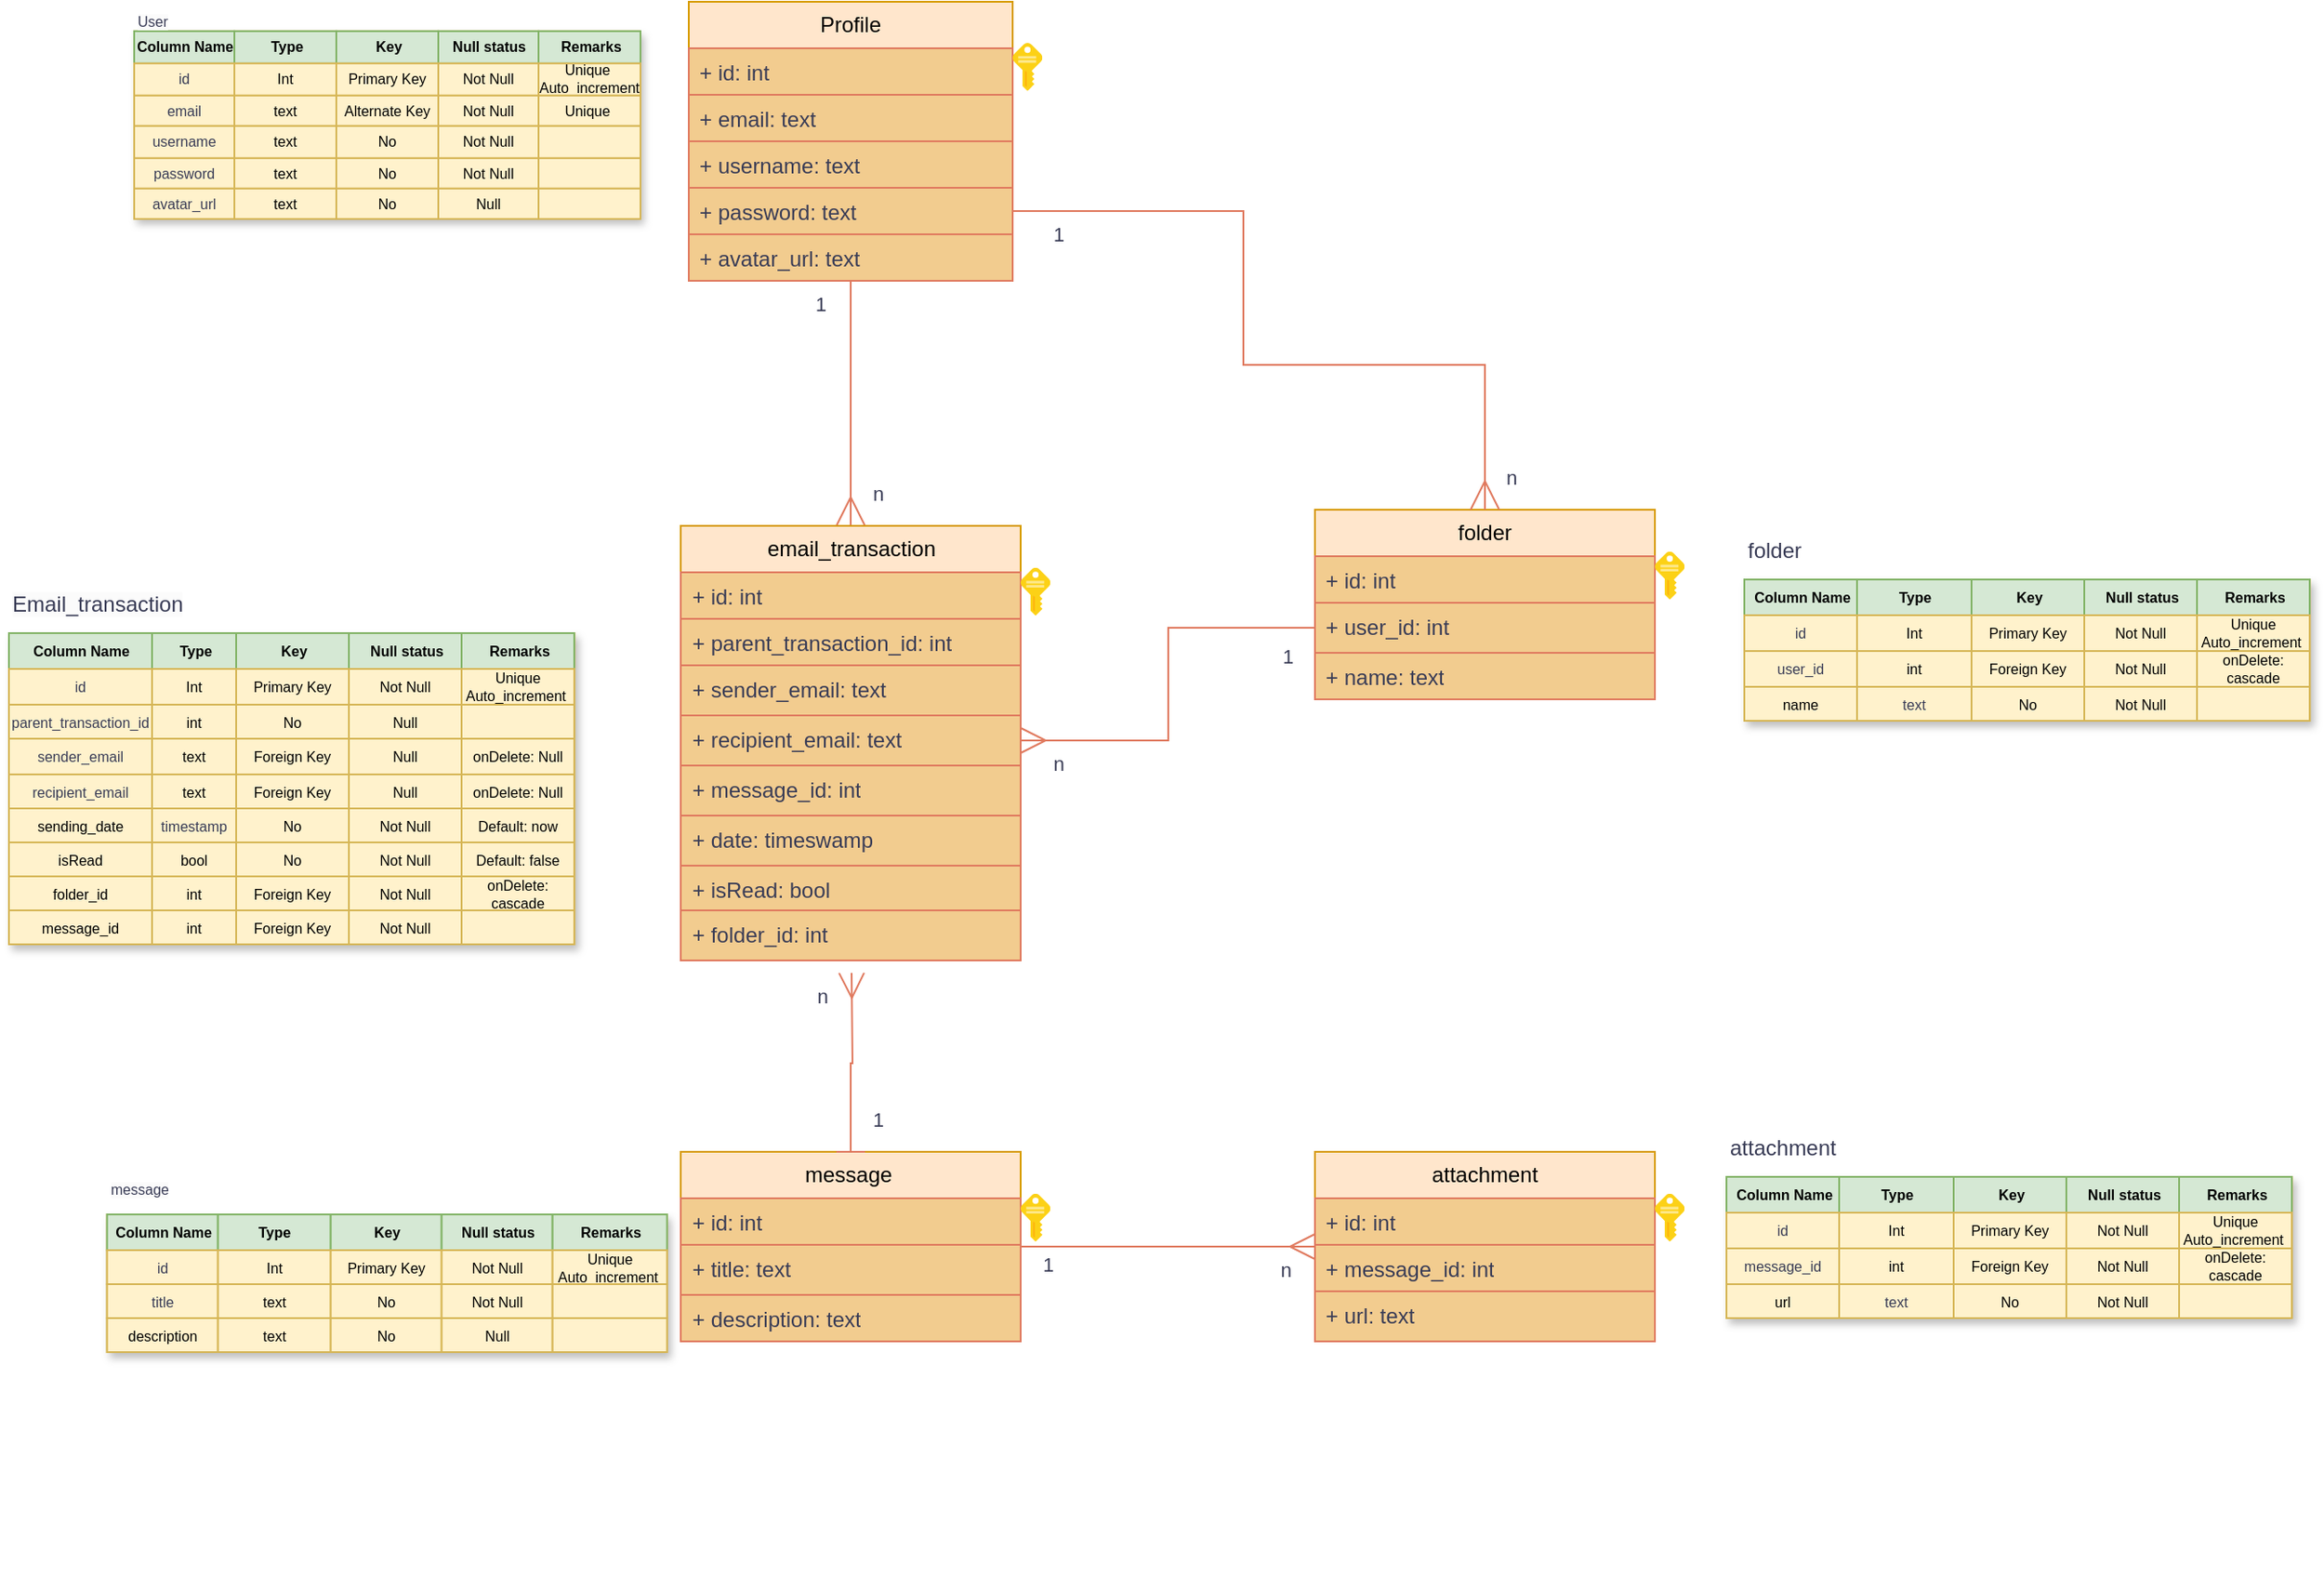 <mxfile version="24.4.8" type="device">
  <diagram name="Страница — 1" id="owk5El5PgYl0RGGrzHjS">
    <mxGraphModel dx="1578" dy="663" grid="1" gridSize="10" guides="1" tooltips="1" connect="1" arrows="1" fold="1" page="1" pageScale="1" pageWidth="827" pageHeight="1169" math="0" shadow="0">
      <root>
        <mxCell id="0" />
        <mxCell id="1" parent="0" />
        <mxCell id="RZo4Mr80x7nrbs1WnxLW-28" value="" style="endArrow=baseDash;html=1;endSize=12;startArrow=ERmany;startSize=14;startFill=0;edgeStyle=orthogonalEdgeStyle;rounded=0;exitX=0.5;exitY=0;exitDx=0;exitDy=0;endFill=0;entryX=0.5;entryY=1;entryDx=0;entryDy=0;labelBackgroundColor=none;strokeColor=#E07A5F;fontColor=default;" parent="1" source="RZo4Mr80x7nrbs1WnxLW-1" target="RZo4Mr80x7nrbs1WnxLW-5" edge="1">
          <mxGeometry relative="1" as="geometry">
            <mxPoint x="300" y="411" as="sourcePoint" />
            <mxPoint x="150" y="340" as="targetPoint" />
          </mxGeometry>
        </mxCell>
        <mxCell id="RZo4Mr80x7nrbs1WnxLW-29" value="n" style="edgeLabel;resizable=0;html=1;align=left;verticalAlign=top;labelBackgroundColor=none;fontColor=#393C56;" parent="RZo4Mr80x7nrbs1WnxLW-28" connectable="0" vertex="1">
          <mxGeometry x="-1" relative="1" as="geometry">
            <mxPoint x="10" y="-31" as="offset" />
          </mxGeometry>
        </mxCell>
        <mxCell id="RZo4Mr80x7nrbs1WnxLW-30" value="1" style="edgeLabel;resizable=0;html=1;align=right;verticalAlign=top;labelBackgroundColor=none;fontColor=#393C56;" parent="RZo4Mr80x7nrbs1WnxLW-28" connectable="0" vertex="1">
          <mxGeometry x="1" relative="1" as="geometry">
            <mxPoint x="-13" as="offset" />
          </mxGeometry>
        </mxCell>
        <mxCell id="RZo4Mr80x7nrbs1WnxLW-131" value="" style="group" parent="1" connectable="0" vertex="1">
          <mxGeometry x="35.5" y="370" width="206.66" height="244" as="geometry" />
        </mxCell>
        <mxCell id="RZo4Mr80x7nrbs1WnxLW-1" value="email_transaction" style="swimlane;fontStyle=0;childLayout=stackLayout;horizontal=1;startSize=26;fillColor=#ffe6cc;horizontalStack=0;resizeParent=1;resizeParentMax=0;resizeLast=0;collapsible=1;marginBottom=0;whiteSpace=wrap;html=1;strokeColor=#d79b00;labelBackgroundColor=none;" parent="RZo4Mr80x7nrbs1WnxLW-131" vertex="1">
          <mxGeometry width="190" height="218" as="geometry" />
        </mxCell>
        <mxCell id="RZo4Mr80x7nrbs1WnxLW-2" value="+ id: int" style="text;strokeColor=#E07A5F;fillColor=#F2CC8F;align=left;verticalAlign=top;spacingLeft=4;spacingRight=4;overflow=hidden;rotatable=0;points=[[0,0.5],[1,0.5]];portConstraint=eastwest;whiteSpace=wrap;html=1;labelBackgroundColor=none;fontColor=#393C56;" parent="RZo4Mr80x7nrbs1WnxLW-1" vertex="1">
          <mxGeometry y="26" width="190" height="26" as="geometry" />
        </mxCell>
        <mxCell id="RZo4Mr80x7nrbs1WnxLW-52" value="+ parent_transaction_id: int" style="text;strokeColor=#E07A5F;fillColor=#F2CC8F;align=left;verticalAlign=top;spacingLeft=4;spacingRight=4;overflow=hidden;rotatable=0;points=[[0,0.5],[1,0.5]];portConstraint=eastwest;whiteSpace=wrap;html=1;labelBackgroundColor=none;fontColor=#393C56;" parent="RZo4Mr80x7nrbs1WnxLW-1" vertex="1">
          <mxGeometry y="52" width="190" height="26" as="geometry" />
        </mxCell>
        <mxCell id="RZo4Mr80x7nrbs1WnxLW-3" value="+ sender_email: text&amp;nbsp;" style="text;strokeColor=#E07A5F;fillColor=#F2CC8F;align=left;verticalAlign=top;spacingLeft=4;spacingRight=4;overflow=hidden;rotatable=0;points=[[0,0.5],[1,0.5]];portConstraint=eastwest;whiteSpace=wrap;html=1;labelBackgroundColor=none;fontColor=#393C56;" parent="RZo4Mr80x7nrbs1WnxLW-1" vertex="1">
          <mxGeometry y="78" width="190" height="28" as="geometry" />
        </mxCell>
        <mxCell id="RZo4Mr80x7nrbs1WnxLW-49" value="+&amp;nbsp;&lt;span style=&quot;white-space-collapse: preserve;&quot; data-src-align=&quot;0:10&quot; class=&quot;EzKURWReUAB5oZgtQNkl&quot;&gt;recipient&lt;/span&gt;_email: text" style="text;strokeColor=#E07A5F;fillColor=#F2CC8F;align=left;verticalAlign=top;spacingLeft=4;spacingRight=4;overflow=hidden;rotatable=0;points=[[0,0.5],[1,0.5]];portConstraint=eastwest;whiteSpace=wrap;html=1;labelBackgroundColor=none;fontColor=#393C56;" parent="RZo4Mr80x7nrbs1WnxLW-1" vertex="1">
          <mxGeometry y="106" width="190" height="28" as="geometry" />
        </mxCell>
        <mxCell id="RZo4Mr80x7nrbs1WnxLW-46" value="+ message_id: int" style="text;strokeColor=#E07A5F;fillColor=#F2CC8F;align=left;verticalAlign=top;spacingLeft=4;spacingRight=4;overflow=hidden;rotatable=0;points=[[0,0.5],[1,0.5]];portConstraint=eastwest;whiteSpace=wrap;html=1;labelBackgroundColor=none;fontColor=#393C56;" parent="RZo4Mr80x7nrbs1WnxLW-1" vertex="1">
          <mxGeometry y="134" width="190" height="28" as="geometry" />
        </mxCell>
        <mxCell id="RZo4Mr80x7nrbs1WnxLW-375" value="+ date: timeswamp" style="text;strokeColor=#E07A5F;fillColor=#F2CC8F;align=left;verticalAlign=top;spacingLeft=4;spacingRight=4;overflow=hidden;rotatable=0;points=[[0,0.5],[1,0.5]];portConstraint=eastwest;whiteSpace=wrap;html=1;labelBackgroundColor=none;fontColor=#393C56;" parent="RZo4Mr80x7nrbs1WnxLW-1" vertex="1">
          <mxGeometry y="162" width="190" height="28" as="geometry" />
        </mxCell>
        <mxCell id="RZo4Mr80x7nrbs1WnxLW-48" value="+ isRead: bool" style="text;strokeColor=#E07A5F;fillColor=#F2CC8F;align=left;verticalAlign=top;spacingLeft=4;spacingRight=4;overflow=hidden;rotatable=0;points=[[0,0.5],[1,0.5]];portConstraint=eastwest;whiteSpace=wrap;html=1;labelBackgroundColor=none;fontColor=#393C56;" parent="RZo4Mr80x7nrbs1WnxLW-1" vertex="1">
          <mxGeometry y="190" width="190" height="28" as="geometry" />
        </mxCell>
        <mxCell id="RZo4Mr80x7nrbs1WnxLW-75" value="" style="image;sketch=0;aspect=fixed;html=1;points=[];align=center;fontSize=12;image=img/lib/mscae/Key.svg;" parent="RZo4Mr80x7nrbs1WnxLW-131" vertex="1">
          <mxGeometry x="190" y="23.44" width="16.66" height="26.87" as="geometry" />
        </mxCell>
        <mxCell id="nzxMhYFdCkrpsi5Ip0JO-13" value="+ folder_id: int" style="text;strokeColor=#E07A5F;fillColor=#F2CC8F;align=left;verticalAlign=top;spacingLeft=4;spacingRight=4;overflow=hidden;rotatable=0;points=[[0,0.5],[1,0.5]];portConstraint=eastwest;whiteSpace=wrap;html=1;labelBackgroundColor=none;fontColor=#393C56;" parent="RZo4Mr80x7nrbs1WnxLW-131" vertex="1">
          <mxGeometry y="215" width="190" height="28" as="geometry" />
        </mxCell>
        <mxCell id="RZo4Mr80x7nrbs1WnxLW-132" value="" style="group" parent="1" connectable="0" vertex="1">
          <mxGeometry x="40" y="77" width="197.66" height="156" as="geometry" />
        </mxCell>
        <mxCell id="RZo4Mr80x7nrbs1WnxLW-5" value="Profile" style="swimlane;fontStyle=0;childLayout=stackLayout;horizontal=1;startSize=26;fillColor=#ffe6cc;horizontalStack=0;resizeParent=1;resizeParentMax=0;resizeLast=0;collapsible=1;marginBottom=0;whiteSpace=wrap;html=1;strokeColor=#d79b00;labelBackgroundColor=none;" parent="RZo4Mr80x7nrbs1WnxLW-132" vertex="1">
          <mxGeometry width="181" height="156" as="geometry" />
        </mxCell>
        <mxCell id="RZo4Mr80x7nrbs1WnxLW-6" value="+ id: int" style="text;strokeColor=#E07A5F;fillColor=#F2CC8F;align=left;verticalAlign=top;spacingLeft=4;spacingRight=4;overflow=hidden;rotatable=0;points=[[0,0.5],[1,0.5]];portConstraint=eastwest;whiteSpace=wrap;html=1;labelBackgroundColor=none;fontColor=#393C56;" parent="RZo4Mr80x7nrbs1WnxLW-5" vertex="1">
          <mxGeometry y="26" width="181" height="26" as="geometry" />
        </mxCell>
        <mxCell id="RZo4Mr80x7nrbs1WnxLW-7" value="+ email: text" style="text;strokeColor=#E07A5F;fillColor=#F2CC8F;align=left;verticalAlign=top;spacingLeft=4;spacingRight=4;overflow=hidden;rotatable=0;points=[[0,0.5],[1,0.5]];portConstraint=eastwest;whiteSpace=wrap;html=1;labelBackgroundColor=none;fontColor=#393C56;" parent="RZo4Mr80x7nrbs1WnxLW-5" vertex="1">
          <mxGeometry y="52" width="181" height="26" as="geometry" />
        </mxCell>
        <mxCell id="RZo4Mr80x7nrbs1WnxLW-9" value="+ username: text" style="text;strokeColor=#E07A5F;fillColor=#F2CC8F;align=left;verticalAlign=top;spacingLeft=4;spacingRight=4;overflow=hidden;rotatable=0;points=[[0,0.5],[1,0.5]];portConstraint=eastwest;whiteSpace=wrap;html=1;labelBackgroundColor=none;fontColor=#393C56;" parent="RZo4Mr80x7nrbs1WnxLW-5" vertex="1">
          <mxGeometry y="78" width="181" height="26" as="geometry" />
        </mxCell>
        <mxCell id="RZo4Mr80x7nrbs1WnxLW-8" value="+ password: text" style="text;strokeColor=#E07A5F;fillColor=#F2CC8F;align=left;verticalAlign=top;spacingLeft=4;spacingRight=4;overflow=hidden;rotatable=0;points=[[0,0.5],[1,0.5]];portConstraint=eastwest;whiteSpace=wrap;html=1;labelBackgroundColor=none;fontColor=#393C56;" parent="RZo4Mr80x7nrbs1WnxLW-5" vertex="1">
          <mxGeometry y="104" width="181" height="26" as="geometry" />
        </mxCell>
        <mxCell id="RZo4Mr80x7nrbs1WnxLW-10" value="+ avatar_url: text" style="text;strokeColor=#E07A5F;fillColor=#F2CC8F;align=left;verticalAlign=top;spacingLeft=4;spacingRight=4;overflow=hidden;rotatable=0;points=[[0,0.5],[1,0.5]];portConstraint=eastwest;whiteSpace=wrap;html=1;labelBackgroundColor=none;fontColor=#393C56;" parent="RZo4Mr80x7nrbs1WnxLW-5" vertex="1">
          <mxGeometry y="130" width="181" height="26" as="geometry" />
        </mxCell>
        <mxCell id="RZo4Mr80x7nrbs1WnxLW-74" value="" style="image;sketch=0;aspect=fixed;html=1;points=[];align=center;fontSize=12;image=img/lib/mscae/Key.svg;" parent="RZo4Mr80x7nrbs1WnxLW-132" vertex="1">
          <mxGeometry x="181" y="23" width="16.66" height="26.87" as="geometry" />
        </mxCell>
        <mxCell id="RZo4Mr80x7nrbs1WnxLW-273" value="" style="group;fontSize=8;" parent="1" connectable="0" vertex="1">
          <mxGeometry x="-270" y="77" width="282.52" height="121" as="geometry" />
        </mxCell>
        <mxCell id="RZo4Mr80x7nrbs1WnxLW-77" value="Assets" style="childLayout=tableLayout;recursiveResize=0;strokeColor=#d6b656;fillColor=#fff2cc;shadow=1;fontSize=8;" parent="RZo4Mr80x7nrbs1WnxLW-273" vertex="1">
          <mxGeometry y="16.425" width="282.52" height="104.575" as="geometry" />
        </mxCell>
        <mxCell id="RZo4Mr80x7nrbs1WnxLW-78" style="shape=tableRow;horizontal=0;startSize=0;swimlaneHead=0;swimlaneBody=0;top=0;left=0;bottom=0;right=0;dropTarget=0;collapsible=0;recursiveResize=0;expand=0;fontStyle=0;strokeColor=#d6b656;fillColor=#fff2cc;fontSize=8;" parent="RZo4Mr80x7nrbs1WnxLW-77" vertex="1">
          <mxGeometry width="282.52" height="18" as="geometry" />
        </mxCell>
        <mxCell id="RZo4Mr80x7nrbs1WnxLW-79" value="Column Name" style="connectable=0;recursiveResize=0;strokeColor=#82b366;fillColor=#d5e8d4;align=center;fontStyle=1;html=1;fontSize=8;" parent="RZo4Mr80x7nrbs1WnxLW-78" vertex="1">
          <mxGeometry width="56" height="18" as="geometry">
            <mxRectangle width="56" height="18" as="alternateBounds" />
          </mxGeometry>
        </mxCell>
        <mxCell id="RZo4Mr80x7nrbs1WnxLW-80" value="Type" style="connectable=0;recursiveResize=0;strokeColor=#82b366;fillColor=#d5e8d4;align=center;fontStyle=1;html=1;fontSize=8;" parent="RZo4Mr80x7nrbs1WnxLW-78" vertex="1">
          <mxGeometry x="56" width="57" height="18" as="geometry">
            <mxRectangle width="57" height="18" as="alternateBounds" />
          </mxGeometry>
        </mxCell>
        <mxCell id="RZo4Mr80x7nrbs1WnxLW-81" value="Key" style="connectable=0;recursiveResize=0;strokeColor=#82b366;fillColor=#d5e8d4;align=center;fontStyle=1;html=1;fontSize=8;" parent="RZo4Mr80x7nrbs1WnxLW-78" vertex="1">
          <mxGeometry x="113" width="57" height="18" as="geometry">
            <mxRectangle width="57" height="18" as="alternateBounds" />
          </mxGeometry>
        </mxCell>
        <mxCell id="RZo4Mr80x7nrbs1WnxLW-82" value="Null status" style="connectable=0;recursiveResize=0;strokeColor=#82b366;fillColor=#d5e8d4;align=center;fontStyle=1;html=1;fontSize=8;" parent="RZo4Mr80x7nrbs1WnxLW-78" vertex="1">
          <mxGeometry x="170" width="56" height="18" as="geometry">
            <mxRectangle width="56" height="18" as="alternateBounds" />
          </mxGeometry>
        </mxCell>
        <mxCell id="RZo4Mr80x7nrbs1WnxLW-83" value="Remarks" style="connectable=0;recursiveResize=0;strokeColor=#82b366;fillColor=#d5e8d4;align=center;fontStyle=1;html=1;fontSize=8;" parent="RZo4Mr80x7nrbs1WnxLW-78" vertex="1">
          <mxGeometry x="226" width="57" height="18" as="geometry">
            <mxRectangle width="57" height="18" as="alternateBounds" />
          </mxGeometry>
        </mxCell>
        <mxCell id="RZo4Mr80x7nrbs1WnxLW-84" value="" style="shape=tableRow;horizontal=0;startSize=0;swimlaneHead=0;swimlaneBody=0;top=0;left=0;bottom=0;right=0;dropTarget=0;collapsible=0;recursiveResize=0;expand=0;fontStyle=0;strokeColor=#d6b656;fillColor=#fff2cc;fontSize=8;" parent="RZo4Mr80x7nrbs1WnxLW-77" vertex="1">
          <mxGeometry y="18" width="282.52" height="18" as="geometry" />
        </mxCell>
        <mxCell id="RZo4Mr80x7nrbs1WnxLW-85" value="&lt;span style=&quot;color: rgb(57, 60, 86); text-align: left; font-size: 8px;&quot;&gt;id&lt;/span&gt;" style="connectable=0;recursiveResize=0;strokeColor=#d6b656;fillColor=#fff2cc;align=center;whiteSpace=wrap;html=1;fontSize=8;" parent="RZo4Mr80x7nrbs1WnxLW-84" vertex="1">
          <mxGeometry width="56" height="18" as="geometry">
            <mxRectangle width="56" height="18" as="alternateBounds" />
          </mxGeometry>
        </mxCell>
        <mxCell id="RZo4Mr80x7nrbs1WnxLW-86" value="Int" style="connectable=0;recursiveResize=0;strokeColor=#d6b656;fillColor=#fff2cc;align=center;whiteSpace=wrap;html=1;fontSize=8;" parent="RZo4Mr80x7nrbs1WnxLW-84" vertex="1">
          <mxGeometry x="56" width="57" height="18" as="geometry">
            <mxRectangle width="57" height="18" as="alternateBounds" />
          </mxGeometry>
        </mxCell>
        <mxCell id="RZo4Mr80x7nrbs1WnxLW-87" value="Primary Key" style="connectable=0;recursiveResize=0;strokeColor=#d6b656;fillColor=#fff2cc;align=center;whiteSpace=wrap;html=1;fontSize=8;" parent="RZo4Mr80x7nrbs1WnxLW-84" vertex="1">
          <mxGeometry x="113" width="57" height="18" as="geometry">
            <mxRectangle width="57" height="18" as="alternateBounds" />
          </mxGeometry>
        </mxCell>
        <mxCell id="RZo4Mr80x7nrbs1WnxLW-88" value="Not Null" style="connectable=0;recursiveResize=0;strokeColor=#d6b656;fillColor=#fff2cc;align=center;whiteSpace=wrap;html=1;fontSize=8;" parent="RZo4Mr80x7nrbs1WnxLW-84" vertex="1">
          <mxGeometry x="170" width="56" height="18" as="geometry">
            <mxRectangle width="56" height="18" as="alternateBounds" />
          </mxGeometry>
        </mxCell>
        <mxCell id="RZo4Mr80x7nrbs1WnxLW-89" value="Unique&amp;nbsp;&lt;div style=&quot;font-size: 8px;&quot;&gt;Auto_increment&lt;/div&gt;" style="connectable=0;recursiveResize=0;strokeColor=#d6b656;fillColor=#fff2cc;align=center;whiteSpace=wrap;html=1;fontSize=8;" parent="RZo4Mr80x7nrbs1WnxLW-84" vertex="1">
          <mxGeometry x="226" width="57" height="18" as="geometry">
            <mxRectangle width="57" height="18" as="alternateBounds" />
          </mxGeometry>
        </mxCell>
        <mxCell id="RZo4Mr80x7nrbs1WnxLW-90" value="" style="shape=tableRow;horizontal=0;startSize=0;swimlaneHead=0;swimlaneBody=0;top=0;left=0;bottom=0;right=0;dropTarget=0;collapsible=0;recursiveResize=0;expand=0;fontStyle=1;strokeColor=#d6b656;fillColor=#fff2cc;fontSize=8;" parent="RZo4Mr80x7nrbs1WnxLW-77" vertex="1">
          <mxGeometry y="36" width="282.52" height="17" as="geometry" />
        </mxCell>
        <mxCell id="RZo4Mr80x7nrbs1WnxLW-91" value="&lt;span style=&quot;color: rgb(57, 60, 86); text-align: left; font-size: 8px;&quot;&gt;email&lt;/span&gt;" style="connectable=0;recursiveResize=0;strokeColor=#d6b656;fillColor=#fff2cc;whiteSpace=wrap;html=1;fontSize=8;" parent="RZo4Mr80x7nrbs1WnxLW-90" vertex="1">
          <mxGeometry width="56" height="17" as="geometry">
            <mxRectangle width="56" height="17" as="alternateBounds" />
          </mxGeometry>
        </mxCell>
        <mxCell id="RZo4Mr80x7nrbs1WnxLW-92" value="text" style="connectable=0;recursiveResize=0;strokeColor=#d6b656;fillColor=#fff2cc;whiteSpace=wrap;html=1;fontSize=8;" parent="RZo4Mr80x7nrbs1WnxLW-90" vertex="1">
          <mxGeometry x="56" width="57" height="17" as="geometry">
            <mxRectangle width="57" height="17" as="alternateBounds" />
          </mxGeometry>
        </mxCell>
        <mxCell id="RZo4Mr80x7nrbs1WnxLW-93" value="Alternate Key" style="connectable=0;recursiveResize=0;strokeColor=#d6b656;fillColor=#fff2cc;whiteSpace=wrap;html=1;fontSize=8;" parent="RZo4Mr80x7nrbs1WnxLW-90" vertex="1">
          <mxGeometry x="113" width="57" height="17" as="geometry">
            <mxRectangle width="57" height="17" as="alternateBounds" />
          </mxGeometry>
        </mxCell>
        <mxCell id="RZo4Mr80x7nrbs1WnxLW-94" value="Not Null" style="connectable=0;recursiveResize=0;strokeColor=#d6b656;fillColor=#fff2cc;whiteSpace=wrap;html=1;fontSize=8;" parent="RZo4Mr80x7nrbs1WnxLW-90" vertex="1">
          <mxGeometry x="170" width="56" height="17" as="geometry">
            <mxRectangle width="56" height="17" as="alternateBounds" />
          </mxGeometry>
        </mxCell>
        <mxCell id="RZo4Mr80x7nrbs1WnxLW-95" value="Unique&amp;nbsp;" style="connectable=0;recursiveResize=0;strokeColor=#d6b656;fillColor=#fff2cc;whiteSpace=wrap;html=1;fontSize=8;" parent="RZo4Mr80x7nrbs1WnxLW-90" vertex="1">
          <mxGeometry x="226" width="57" height="17" as="geometry">
            <mxRectangle width="57" height="17" as="alternateBounds" />
          </mxGeometry>
        </mxCell>
        <mxCell id="RZo4Mr80x7nrbs1WnxLW-96" value="" style="shape=tableRow;horizontal=0;startSize=0;swimlaneHead=0;swimlaneBody=0;top=0;left=0;bottom=0;right=0;dropTarget=0;collapsible=0;recursiveResize=0;expand=0;fontStyle=0;strokeColor=#d6b656;fillColor=#fff2cc;fontSize=8;" parent="RZo4Mr80x7nrbs1WnxLW-77" vertex="1">
          <mxGeometry y="53" width="282.52" height="18" as="geometry" />
        </mxCell>
        <mxCell id="RZo4Mr80x7nrbs1WnxLW-97" value="&lt;span style=&quot;color: rgb(57, 60, 86); text-align: left; font-size: 8px;&quot;&gt;username&lt;/span&gt;" style="connectable=0;recursiveResize=0;strokeColor=#d6b656;fillColor=#fff2cc;fontStyle=0;align=center;whiteSpace=wrap;html=1;fontSize=8;" parent="RZo4Mr80x7nrbs1WnxLW-96" vertex="1">
          <mxGeometry width="56" height="18" as="geometry">
            <mxRectangle width="56" height="18" as="alternateBounds" />
          </mxGeometry>
        </mxCell>
        <mxCell id="RZo4Mr80x7nrbs1WnxLW-98" value="text" style="connectable=0;recursiveResize=0;strokeColor=#d6b656;fillColor=#fff2cc;fontStyle=0;align=center;whiteSpace=wrap;html=1;fontSize=8;" parent="RZo4Mr80x7nrbs1WnxLW-96" vertex="1">
          <mxGeometry x="56" width="57" height="18" as="geometry">
            <mxRectangle width="57" height="18" as="alternateBounds" />
          </mxGeometry>
        </mxCell>
        <mxCell id="RZo4Mr80x7nrbs1WnxLW-99" value="No" style="connectable=0;recursiveResize=0;strokeColor=#d6b656;fillColor=#fff2cc;fontStyle=0;align=center;whiteSpace=wrap;html=1;fontSize=8;" parent="RZo4Mr80x7nrbs1WnxLW-96" vertex="1">
          <mxGeometry x="113" width="57" height="18" as="geometry">
            <mxRectangle width="57" height="18" as="alternateBounds" />
          </mxGeometry>
        </mxCell>
        <mxCell id="RZo4Mr80x7nrbs1WnxLW-100" value="Not Null" style="connectable=0;recursiveResize=0;strokeColor=#d6b656;fillColor=#fff2cc;fontStyle=0;align=center;whiteSpace=wrap;html=1;fontSize=8;" parent="RZo4Mr80x7nrbs1WnxLW-96" vertex="1">
          <mxGeometry x="170" width="56" height="18" as="geometry">
            <mxRectangle width="56" height="18" as="alternateBounds" />
          </mxGeometry>
        </mxCell>
        <mxCell id="RZo4Mr80x7nrbs1WnxLW-101" value="" style="connectable=0;recursiveResize=0;strokeColor=#d6b656;fillColor=#fff2cc;fontStyle=0;align=center;whiteSpace=wrap;html=1;fontSize=8;" parent="RZo4Mr80x7nrbs1WnxLW-96" vertex="1">
          <mxGeometry x="226" width="57" height="18" as="geometry">
            <mxRectangle width="57" height="18" as="alternateBounds" />
          </mxGeometry>
        </mxCell>
        <mxCell id="RZo4Mr80x7nrbs1WnxLW-102" value="" style="shape=tableRow;horizontal=0;startSize=0;swimlaneHead=0;swimlaneBody=0;top=0;left=0;bottom=0;right=0;dropTarget=0;collapsible=0;recursiveResize=0;expand=0;fontStyle=1;strokeColor=#d6b656;fillColor=#fff2cc;fontSize=8;" parent="RZo4Mr80x7nrbs1WnxLW-77" vertex="1">
          <mxGeometry y="71" width="282.52" height="17" as="geometry" />
        </mxCell>
        <mxCell id="RZo4Mr80x7nrbs1WnxLW-103" value="&lt;span style=&quot;color: rgb(57, 60, 86); text-align: left; font-size: 8px;&quot;&gt;password&lt;/span&gt;" style="connectable=0;recursiveResize=0;strokeColor=#d6b656;fillColor=#fff2cc;whiteSpace=wrap;html=1;fontSize=8;" parent="RZo4Mr80x7nrbs1WnxLW-102" vertex="1">
          <mxGeometry width="56" height="17" as="geometry">
            <mxRectangle width="56" height="17" as="alternateBounds" />
          </mxGeometry>
        </mxCell>
        <mxCell id="RZo4Mr80x7nrbs1WnxLW-104" value="text" style="connectable=0;recursiveResize=0;strokeColor=#d6b656;fillColor=#fff2cc;whiteSpace=wrap;html=1;fontSize=8;" parent="RZo4Mr80x7nrbs1WnxLW-102" vertex="1">
          <mxGeometry x="56" width="57" height="17" as="geometry">
            <mxRectangle width="57" height="17" as="alternateBounds" />
          </mxGeometry>
        </mxCell>
        <mxCell id="RZo4Mr80x7nrbs1WnxLW-105" value="No" style="connectable=0;recursiveResize=0;strokeColor=#d6b656;fillColor=#fff2cc;whiteSpace=wrap;html=1;fontSize=8;" parent="RZo4Mr80x7nrbs1WnxLW-102" vertex="1">
          <mxGeometry x="113" width="57" height="17" as="geometry">
            <mxRectangle width="57" height="17" as="alternateBounds" />
          </mxGeometry>
        </mxCell>
        <mxCell id="RZo4Mr80x7nrbs1WnxLW-106" value="Not Null" style="connectable=0;recursiveResize=0;strokeColor=#d6b656;fillColor=#fff2cc;whiteSpace=wrap;html=1;fontSize=8;" parent="RZo4Mr80x7nrbs1WnxLW-102" vertex="1">
          <mxGeometry x="170" width="56" height="17" as="geometry">
            <mxRectangle width="56" height="17" as="alternateBounds" />
          </mxGeometry>
        </mxCell>
        <mxCell id="RZo4Mr80x7nrbs1WnxLW-107" value="" style="connectable=0;recursiveResize=0;strokeColor=#d6b656;fillColor=#fff2cc;whiteSpace=wrap;html=1;fontSize=8;" parent="RZo4Mr80x7nrbs1WnxLW-102" vertex="1">
          <mxGeometry x="226" width="57" height="17" as="geometry">
            <mxRectangle width="57" height="17" as="alternateBounds" />
          </mxGeometry>
        </mxCell>
        <mxCell id="RZo4Mr80x7nrbs1WnxLW-108" value="" style="shape=tableRow;horizontal=0;startSize=0;swimlaneHead=0;swimlaneBody=0;top=0;left=0;bottom=0;right=0;dropTarget=0;collapsible=0;recursiveResize=0;expand=0;fontStyle=1;fillColor=#fff2cc;strokeColor=#d6b656;fontSize=8;" parent="RZo4Mr80x7nrbs1WnxLW-77" vertex="1">
          <mxGeometry y="88" width="282.52" height="17" as="geometry" />
        </mxCell>
        <mxCell id="RZo4Mr80x7nrbs1WnxLW-109" value="&lt;span style=&quot;color: rgb(57, 60, 86); text-align: left; font-size: 8px;&quot;&gt;avatar_url&lt;/span&gt;" style="connectable=0;recursiveResize=0;strokeColor=#d6b656;fillColor=#fff2cc;whiteSpace=wrap;html=1;fontSize=8;" parent="RZo4Mr80x7nrbs1WnxLW-108" vertex="1">
          <mxGeometry width="56" height="17" as="geometry">
            <mxRectangle width="56" height="17" as="alternateBounds" />
          </mxGeometry>
        </mxCell>
        <mxCell id="RZo4Mr80x7nrbs1WnxLW-110" value="text" style="connectable=0;recursiveResize=0;strokeColor=#d6b656;fillColor=#fff2cc;whiteSpace=wrap;html=1;fontSize=8;" parent="RZo4Mr80x7nrbs1WnxLW-108" vertex="1">
          <mxGeometry x="56" width="57" height="17" as="geometry">
            <mxRectangle width="57" height="17" as="alternateBounds" />
          </mxGeometry>
        </mxCell>
        <mxCell id="RZo4Mr80x7nrbs1WnxLW-111" value="No" style="connectable=0;recursiveResize=0;strokeColor=#d6b656;fillColor=#fff2cc;whiteSpace=wrap;html=1;fontSize=8;" parent="RZo4Mr80x7nrbs1WnxLW-108" vertex="1">
          <mxGeometry x="113" width="57" height="17" as="geometry">
            <mxRectangle width="57" height="17" as="alternateBounds" />
          </mxGeometry>
        </mxCell>
        <mxCell id="RZo4Mr80x7nrbs1WnxLW-112" value="Null" style="connectable=0;recursiveResize=0;strokeColor=#d6b656;fillColor=#fff2cc;whiteSpace=wrap;html=1;fontSize=8;" parent="RZo4Mr80x7nrbs1WnxLW-108" vertex="1">
          <mxGeometry x="170" width="56" height="17" as="geometry">
            <mxRectangle width="56" height="17" as="alternateBounds" />
          </mxGeometry>
        </mxCell>
        <mxCell id="RZo4Mr80x7nrbs1WnxLW-113" style="connectable=0;recursiveResize=0;strokeColor=#d6b656;fillColor=#fff2cc;whiteSpace=wrap;html=1;fontSize=8;" parent="RZo4Mr80x7nrbs1WnxLW-108" vertex="1">
          <mxGeometry x="226" width="57" height="17" as="geometry">
            <mxRectangle width="57" height="17" as="alternateBounds" />
          </mxGeometry>
        </mxCell>
        <mxCell id="RZo4Mr80x7nrbs1WnxLW-126" value="&lt;span style=&quot;color: rgb(57, 60, 86); font-family: Helvetica; font-size: 8px; font-style: normal; font-variant-ligatures: normal; font-variant-caps: normal; font-weight: 400; letter-spacing: normal; orphans: 2; text-align: center; text-indent: 0px; text-transform: none; widows: 2; word-spacing: 0px; -webkit-text-stroke-width: 0px; white-space: normal; background-color: rgb(251, 251, 251); text-decoration-thickness: initial; text-decoration-style: initial; text-decoration-color: initial; float: none; display: inline !important;&quot;&gt;User&lt;/span&gt;" style="text;whiteSpace=wrap;html=1;fontColor=#393C56;fontSize=8;" parent="RZo4Mr80x7nrbs1WnxLW-273" vertex="1">
          <mxGeometry width="32.851" height="21.9" as="geometry" />
        </mxCell>
        <mxCell id="RZo4Mr80x7nrbs1WnxLW-276" value="" style="group" parent="1" connectable="0" vertex="1">
          <mxGeometry x="35.5" y="720" width="206.66" height="244" as="geometry" />
        </mxCell>
        <mxCell id="RZo4Mr80x7nrbs1WnxLW-277" value="message&amp;nbsp;" style="swimlane;fontStyle=0;childLayout=stackLayout;horizontal=1;startSize=26;fillColor=#ffe6cc;horizontalStack=0;resizeParent=1;resizeParentMax=0;resizeLast=0;collapsible=1;marginBottom=0;whiteSpace=wrap;html=1;strokeColor=#d79b00;labelBackgroundColor=none;" parent="RZo4Mr80x7nrbs1WnxLW-276" vertex="1">
          <mxGeometry width="190" height="106" as="geometry" />
        </mxCell>
        <mxCell id="RZo4Mr80x7nrbs1WnxLW-278" value="+ id: int" style="text;strokeColor=#E07A5F;fillColor=#F2CC8F;align=left;verticalAlign=top;spacingLeft=4;spacingRight=4;overflow=hidden;rotatable=0;points=[[0,0.5],[1,0.5]];portConstraint=eastwest;whiteSpace=wrap;html=1;labelBackgroundColor=none;fontColor=#393C56;" parent="RZo4Mr80x7nrbs1WnxLW-277" vertex="1">
          <mxGeometry y="26" width="190" height="26" as="geometry" />
        </mxCell>
        <mxCell id="RZo4Mr80x7nrbs1WnxLW-282" value="+ title: text" style="text;strokeColor=#E07A5F;fillColor=#F2CC8F;align=left;verticalAlign=top;spacingLeft=4;spacingRight=4;overflow=hidden;rotatable=0;points=[[0,0.5],[1,0.5]];portConstraint=eastwest;whiteSpace=wrap;html=1;labelBackgroundColor=none;fontColor=#393C56;" parent="RZo4Mr80x7nrbs1WnxLW-277" vertex="1">
          <mxGeometry y="52" width="190" height="28" as="geometry" />
        </mxCell>
        <mxCell id="RZo4Mr80x7nrbs1WnxLW-283" value="+ description: text" style="text;strokeColor=#E07A5F;fillColor=#F2CC8F;align=left;verticalAlign=top;spacingLeft=4;spacingRight=4;overflow=hidden;rotatable=0;points=[[0,0.5],[1,0.5]];portConstraint=eastwest;whiteSpace=wrap;html=1;labelBackgroundColor=none;fontColor=#393C56;" parent="RZo4Mr80x7nrbs1WnxLW-277" vertex="1">
          <mxGeometry y="80" width="190" height="26" as="geometry" />
        </mxCell>
        <mxCell id="RZo4Mr80x7nrbs1WnxLW-286" value="" style="image;sketch=0;aspect=fixed;html=1;points=[];align=center;fontSize=12;image=img/lib/mscae/Key.svg;" parent="RZo4Mr80x7nrbs1WnxLW-276" vertex="1">
          <mxGeometry x="190" y="23.44" width="16.66" height="26.87" as="geometry" />
        </mxCell>
        <mxCell id="RZo4Mr80x7nrbs1WnxLW-287" value="" style="endArrow=ERmany;html=1;endSize=12;startArrow=baseDash;startSize=14;startFill=0;edgeStyle=orthogonalEdgeStyle;rounded=0;exitX=0.5;exitY=0;exitDx=0;exitDy=0;endFill=0;labelBackgroundColor=none;strokeColor=#E07A5F;fontColor=default;" parent="1" source="RZo4Mr80x7nrbs1WnxLW-277" edge="1">
          <mxGeometry relative="1" as="geometry">
            <mxPoint x="320" y="727" as="sourcePoint" />
            <mxPoint x="131" y="620" as="targetPoint" />
          </mxGeometry>
        </mxCell>
        <mxCell id="RZo4Mr80x7nrbs1WnxLW-288" value="1" style="edgeLabel;resizable=0;html=1;align=left;verticalAlign=top;labelBackgroundColor=none;fontColor=#393C56;" parent="RZo4Mr80x7nrbs1WnxLW-287" connectable="0" vertex="1">
          <mxGeometry x="-1" relative="1" as="geometry">
            <mxPoint x="10" y="-31" as="offset" />
          </mxGeometry>
        </mxCell>
        <mxCell id="RZo4Mr80x7nrbs1WnxLW-289" value="n" style="edgeLabel;resizable=0;html=1;align=right;verticalAlign=top;labelBackgroundColor=none;fontColor=#393C56;" parent="RZo4Mr80x7nrbs1WnxLW-287" connectable="0" vertex="1">
          <mxGeometry x="1" relative="1" as="geometry">
            <mxPoint x="-13" as="offset" />
          </mxGeometry>
        </mxCell>
        <mxCell id="RZo4Mr80x7nrbs1WnxLW-290" value="" style="group" parent="1" connectable="0" vertex="1">
          <mxGeometry x="390" y="720" width="206.66" height="244" as="geometry" />
        </mxCell>
        <mxCell id="RZo4Mr80x7nrbs1WnxLW-291" value="&lt;span style=&quot;white-space-collapse: preserve;&quot; data-src-align=&quot;0:8&quot; class=&quot;EzKURWReUAB5oZgtQNkl&quot;&gt;attachment&lt;/span&gt;" style="swimlane;fontStyle=0;childLayout=stackLayout;horizontal=1;startSize=26;fillColor=#ffe6cc;horizontalStack=0;resizeParent=1;resizeParentMax=0;resizeLast=0;collapsible=1;marginBottom=0;whiteSpace=wrap;html=1;strokeColor=#d79b00;labelBackgroundColor=none;" parent="RZo4Mr80x7nrbs1WnxLW-290" vertex="1">
          <mxGeometry width="190" height="106" as="geometry" />
        </mxCell>
        <mxCell id="RZo4Mr80x7nrbs1WnxLW-292" value="+ id: int" style="text;strokeColor=#E07A5F;fillColor=#F2CC8F;align=left;verticalAlign=top;spacingLeft=4;spacingRight=4;overflow=hidden;rotatable=0;points=[[0,0.5],[1,0.5]];portConstraint=eastwest;whiteSpace=wrap;html=1;labelBackgroundColor=none;fontColor=#393C56;" parent="RZo4Mr80x7nrbs1WnxLW-291" vertex="1">
          <mxGeometry y="26" width="190" height="26" as="geometry" />
        </mxCell>
        <mxCell id="RZo4Mr80x7nrbs1WnxLW-293" value="+ message_id: int" style="text;strokeColor=#E07A5F;fillColor=#F2CC8F;align=left;verticalAlign=top;spacingLeft=4;spacingRight=4;overflow=hidden;rotatable=0;points=[[0,0.5],[1,0.5]];portConstraint=eastwest;whiteSpace=wrap;html=1;labelBackgroundColor=none;fontColor=#393C56;" parent="RZo4Mr80x7nrbs1WnxLW-291" vertex="1">
          <mxGeometry y="52" width="190" height="26" as="geometry" />
        </mxCell>
        <mxCell id="RZo4Mr80x7nrbs1WnxLW-294" value="+&amp;nbsp;&lt;span style=&quot;white-space-collapse: preserve;&quot; data-src-align=&quot;0:8&quot; class=&quot;EzKURWReUAB5oZgtQNkl&quot;&gt;url&lt;/span&gt;: text" style="text;strokeColor=#E07A5F;fillColor=#F2CC8F;align=left;verticalAlign=top;spacingLeft=4;spacingRight=4;overflow=hidden;rotatable=0;points=[[0,0.5],[1,0.5]];portConstraint=eastwest;whiteSpace=wrap;html=1;labelBackgroundColor=none;fontColor=#393C56;" parent="RZo4Mr80x7nrbs1WnxLW-291" vertex="1">
          <mxGeometry y="78" width="190" height="28" as="geometry" />
        </mxCell>
        <mxCell id="RZo4Mr80x7nrbs1WnxLW-298" value="" style="image;sketch=0;aspect=fixed;html=1;points=[];align=center;fontSize=12;image=img/lib/mscae/Key.svg;" parent="RZo4Mr80x7nrbs1WnxLW-290" vertex="1">
          <mxGeometry x="190" y="23.44" width="16.66" height="26.87" as="geometry" />
        </mxCell>
        <mxCell id="RZo4Mr80x7nrbs1WnxLW-299" value="" style="endArrow=ERmany;html=1;endSize=12;startArrow=baseDash;startSize=14;startFill=0;edgeStyle=orthogonalEdgeStyle;rounded=0;exitX=1;exitY=0.5;exitDx=0;exitDy=0;endFill=0;entryX=0;entryY=0.5;entryDx=0;entryDy=0;labelBackgroundColor=none;strokeColor=#E07A5F;fontColor=default;" parent="1" source="RZo4Mr80x7nrbs1WnxLW-277" target="RZo4Mr80x7nrbs1WnxLW-291" edge="1">
          <mxGeometry relative="1" as="geometry">
            <mxPoint x="340" y="824.75" as="sourcePoint" />
            <mxPoint x="336" y="664.75" as="targetPoint" />
          </mxGeometry>
        </mxCell>
        <mxCell id="RZo4Mr80x7nrbs1WnxLW-300" value="1" style="edgeLabel;resizable=0;html=1;align=left;verticalAlign=top;labelBackgroundColor=none;fontColor=#393C56;" parent="RZo4Mr80x7nrbs1WnxLW-299" connectable="0" vertex="1">
          <mxGeometry x="-1" relative="1" as="geometry">
            <mxPoint x="10" y="-3" as="offset" />
          </mxGeometry>
        </mxCell>
        <mxCell id="RZo4Mr80x7nrbs1WnxLW-301" value="n" style="edgeLabel;resizable=0;html=1;align=right;verticalAlign=top;labelBackgroundColor=none;fontColor=#393C56;" parent="RZo4Mr80x7nrbs1WnxLW-299" connectable="0" vertex="1">
          <mxGeometry x="1" relative="1" as="geometry">
            <mxPoint x="-13" as="offset" />
          </mxGeometry>
        </mxCell>
        <mxCell id="RZo4Mr80x7nrbs1WnxLW-302" value="" style="group" parent="1" connectable="0" vertex="1">
          <mxGeometry x="390" y="361" width="206.66" height="244" as="geometry" />
        </mxCell>
        <mxCell id="RZo4Mr80x7nrbs1WnxLW-303" value="folder" style="swimlane;fontStyle=0;childLayout=stackLayout;horizontal=1;startSize=26;fillColor=#ffe6cc;horizontalStack=0;resizeParent=1;resizeParentMax=0;resizeLast=0;collapsible=1;marginBottom=0;whiteSpace=wrap;html=1;strokeColor=#d79b00;labelBackgroundColor=none;" parent="RZo4Mr80x7nrbs1WnxLW-302" vertex="1">
          <mxGeometry width="190" height="106" as="geometry" />
        </mxCell>
        <mxCell id="RZo4Mr80x7nrbs1WnxLW-304" value="+ id: int" style="text;strokeColor=#E07A5F;fillColor=#F2CC8F;align=left;verticalAlign=top;spacingLeft=4;spacingRight=4;overflow=hidden;rotatable=0;points=[[0,0.5],[1,0.5]];portConstraint=eastwest;whiteSpace=wrap;html=1;labelBackgroundColor=none;fontColor=#393C56;" parent="RZo4Mr80x7nrbs1WnxLW-303" vertex="1">
          <mxGeometry y="26" width="190" height="26" as="geometry" />
        </mxCell>
        <mxCell id="RZo4Mr80x7nrbs1WnxLW-306" value="+ user_id: int" style="text;strokeColor=#E07A5F;fillColor=#F2CC8F;align=left;verticalAlign=top;spacingLeft=4;spacingRight=4;overflow=hidden;rotatable=0;points=[[0,0.5],[1,0.5]];portConstraint=eastwest;whiteSpace=wrap;html=1;labelBackgroundColor=none;fontColor=#393C56;" parent="RZo4Mr80x7nrbs1WnxLW-303" vertex="1">
          <mxGeometry y="52" width="190" height="28" as="geometry" />
        </mxCell>
        <mxCell id="RZo4Mr80x7nrbs1WnxLW-305" value="+ name: text" style="text;strokeColor=#E07A5F;fillColor=#F2CC8F;align=left;verticalAlign=top;spacingLeft=4;spacingRight=4;overflow=hidden;rotatable=0;points=[[0,0.5],[1,0.5]];portConstraint=eastwest;whiteSpace=wrap;html=1;labelBackgroundColor=none;fontColor=#393C56;" parent="RZo4Mr80x7nrbs1WnxLW-303" vertex="1">
          <mxGeometry y="80" width="190" height="26" as="geometry" />
        </mxCell>
        <mxCell id="RZo4Mr80x7nrbs1WnxLW-310" value="" style="image;sketch=0;aspect=fixed;html=1;points=[];align=center;fontSize=12;image=img/lib/mscae/Key.svg;" parent="RZo4Mr80x7nrbs1WnxLW-302" vertex="1">
          <mxGeometry x="190" y="23.44" width="16.66" height="26.87" as="geometry" />
        </mxCell>
        <mxCell id="RZo4Mr80x7nrbs1WnxLW-311" value="" style="endArrow=baseDash;html=1;endSize=12;startArrow=ERmany;startSize=14;startFill=0;edgeStyle=orthogonalEdgeStyle;rounded=0;exitX=0.5;exitY=0;exitDx=0;exitDy=0;endFill=0;entryX=1;entryY=0.75;entryDx=0;entryDy=0;labelBackgroundColor=none;strokeColor=#E07A5F;fontColor=default;" parent="1" source="RZo4Mr80x7nrbs1WnxLW-303" target="RZo4Mr80x7nrbs1WnxLW-5" edge="1">
          <mxGeometry relative="1" as="geometry">
            <mxPoint x="280" y="397" as="sourcePoint" />
            <mxPoint x="280" y="260" as="targetPoint" />
            <Array as="points">
              <mxPoint x="485" y="280" />
              <mxPoint x="350" y="280" />
              <mxPoint x="350" y="194" />
            </Array>
          </mxGeometry>
        </mxCell>
        <mxCell id="RZo4Mr80x7nrbs1WnxLW-312" value="n" style="edgeLabel;resizable=0;html=1;align=left;verticalAlign=top;labelBackgroundColor=none;fontColor=#393C56;" parent="RZo4Mr80x7nrbs1WnxLW-311" connectable="0" vertex="1">
          <mxGeometry x="-1" relative="1" as="geometry">
            <mxPoint x="10" y="-31" as="offset" />
          </mxGeometry>
        </mxCell>
        <mxCell id="RZo4Mr80x7nrbs1WnxLW-313" value="1" style="edgeLabel;resizable=0;html=1;align=right;verticalAlign=top;labelBackgroundColor=none;fontColor=#393C56;" parent="RZo4Mr80x7nrbs1WnxLW-311" connectable="0" vertex="1">
          <mxGeometry x="1" relative="1" as="geometry">
            <mxPoint x="29" as="offset" />
          </mxGeometry>
        </mxCell>
        <mxCell id="RZo4Mr80x7nrbs1WnxLW-477" value="" style="group" parent="1" connectable="0" vertex="1">
          <mxGeometry x="-340" y="400" width="316.14" height="166" as="geometry" />
        </mxCell>
        <mxCell id="RZo4Mr80x7nrbs1WnxLW-318" value="Assets" style="childLayout=tableLayout;recursiveResize=0;strokeColor=#d6b656;fillColor=#fff2cc;shadow=1;fontSize=8;" parent="RZo4Mr80x7nrbs1WnxLW-477" vertex="1">
          <mxGeometry y="30" width="316.14" height="174" as="geometry" />
        </mxCell>
        <mxCell id="RZo4Mr80x7nrbs1WnxLW-319" style="shape=tableRow;horizontal=0;startSize=0;swimlaneHead=0;swimlaneBody=0;top=0;left=0;bottom=0;right=0;dropTarget=0;collapsible=0;recursiveResize=0;expand=0;fontStyle=0;strokeColor=#d6b656;fillColor=#fff2cc;fontSize=8;" parent="RZo4Mr80x7nrbs1WnxLW-318" vertex="1">
          <mxGeometry width="316.14" height="20" as="geometry" />
        </mxCell>
        <mxCell id="RZo4Mr80x7nrbs1WnxLW-320" value="Column Name" style="connectable=0;recursiveResize=0;strokeColor=#82b366;fillColor=#d5e8d4;align=center;fontStyle=1;html=1;fontSize=8;" parent="RZo4Mr80x7nrbs1WnxLW-319" vertex="1">
          <mxGeometry width="80" height="20" as="geometry">
            <mxRectangle width="80" height="20" as="alternateBounds" />
          </mxGeometry>
        </mxCell>
        <mxCell id="RZo4Mr80x7nrbs1WnxLW-321" value="Type" style="connectable=0;recursiveResize=0;strokeColor=#82b366;fillColor=#d5e8d4;align=center;fontStyle=1;html=1;fontSize=8;" parent="RZo4Mr80x7nrbs1WnxLW-319" vertex="1">
          <mxGeometry x="80" width="47" height="20" as="geometry">
            <mxRectangle width="47" height="20" as="alternateBounds" />
          </mxGeometry>
        </mxCell>
        <mxCell id="RZo4Mr80x7nrbs1WnxLW-322" value="Key" style="connectable=0;recursiveResize=0;strokeColor=#82b366;fillColor=#d5e8d4;align=center;fontStyle=1;html=1;fontSize=8;" parent="RZo4Mr80x7nrbs1WnxLW-319" vertex="1">
          <mxGeometry x="127" width="63" height="20" as="geometry">
            <mxRectangle width="63" height="20" as="alternateBounds" />
          </mxGeometry>
        </mxCell>
        <mxCell id="RZo4Mr80x7nrbs1WnxLW-323" value="Null status" style="connectable=0;recursiveResize=0;strokeColor=#82b366;fillColor=#d5e8d4;align=center;fontStyle=1;html=1;fontSize=8;" parent="RZo4Mr80x7nrbs1WnxLW-319" vertex="1">
          <mxGeometry x="190" width="63" height="20" as="geometry">
            <mxRectangle width="63" height="20" as="alternateBounds" />
          </mxGeometry>
        </mxCell>
        <mxCell id="RZo4Mr80x7nrbs1WnxLW-324" value="Remarks" style="connectable=0;recursiveResize=0;strokeColor=#82b366;fillColor=#d5e8d4;align=center;fontStyle=1;html=1;fontSize=8;" parent="RZo4Mr80x7nrbs1WnxLW-319" vertex="1">
          <mxGeometry x="253" width="63" height="20" as="geometry">
            <mxRectangle width="63" height="20" as="alternateBounds" />
          </mxGeometry>
        </mxCell>
        <mxCell id="RZo4Mr80x7nrbs1WnxLW-325" value="" style="shape=tableRow;horizontal=0;startSize=0;swimlaneHead=0;swimlaneBody=0;top=0;left=0;bottom=0;right=0;dropTarget=0;collapsible=0;recursiveResize=0;expand=0;fontStyle=0;strokeColor=#d6b656;fillColor=#fff2cc;fontSize=8;" parent="RZo4Mr80x7nrbs1WnxLW-318" vertex="1">
          <mxGeometry y="20" width="316.14" height="20" as="geometry" />
        </mxCell>
        <mxCell id="RZo4Mr80x7nrbs1WnxLW-326" value="&lt;span style=&quot;color: rgb(57, 60, 86); text-align: left; font-size: 8px;&quot;&gt;id&lt;/span&gt;" style="connectable=0;recursiveResize=0;strokeColor=#d6b656;fillColor=#fff2cc;align=center;whiteSpace=wrap;html=1;fontSize=8;" parent="RZo4Mr80x7nrbs1WnxLW-325" vertex="1">
          <mxGeometry width="80" height="20" as="geometry">
            <mxRectangle width="80" height="20" as="alternateBounds" />
          </mxGeometry>
        </mxCell>
        <mxCell id="RZo4Mr80x7nrbs1WnxLW-327" value="Int" style="connectable=0;recursiveResize=0;strokeColor=#d6b656;fillColor=#fff2cc;align=center;whiteSpace=wrap;html=1;fontSize=8;" parent="RZo4Mr80x7nrbs1WnxLW-325" vertex="1">
          <mxGeometry x="80" width="47" height="20" as="geometry">
            <mxRectangle width="47" height="20" as="alternateBounds" />
          </mxGeometry>
        </mxCell>
        <mxCell id="RZo4Mr80x7nrbs1WnxLW-328" value="Primary Key" style="connectable=0;recursiveResize=0;strokeColor=#d6b656;fillColor=#fff2cc;align=center;whiteSpace=wrap;html=1;fontSize=8;" parent="RZo4Mr80x7nrbs1WnxLW-325" vertex="1">
          <mxGeometry x="127" width="63" height="20" as="geometry">
            <mxRectangle width="63" height="20" as="alternateBounds" />
          </mxGeometry>
        </mxCell>
        <mxCell id="RZo4Mr80x7nrbs1WnxLW-329" value="Not Null" style="connectable=0;recursiveResize=0;strokeColor=#d6b656;fillColor=#fff2cc;align=center;whiteSpace=wrap;html=1;fontSize=8;" parent="RZo4Mr80x7nrbs1WnxLW-325" vertex="1">
          <mxGeometry x="190" width="63" height="20" as="geometry">
            <mxRectangle width="63" height="20" as="alternateBounds" />
          </mxGeometry>
        </mxCell>
        <mxCell id="RZo4Mr80x7nrbs1WnxLW-330" value="Unique&lt;br style=&quot;font-size: 8px;&quot;&gt;Auto_increment&amp;nbsp;" style="connectable=0;recursiveResize=0;strokeColor=#d6b656;fillColor=#fff2cc;align=center;whiteSpace=wrap;html=1;fontSize=8;" parent="RZo4Mr80x7nrbs1WnxLW-325" vertex="1">
          <mxGeometry x="253" width="63" height="20" as="geometry">
            <mxRectangle width="63" height="20" as="alternateBounds" />
          </mxGeometry>
        </mxCell>
        <mxCell id="RZo4Mr80x7nrbs1WnxLW-331" value="" style="shape=tableRow;horizontal=0;startSize=0;swimlaneHead=0;swimlaneBody=0;top=0;left=0;bottom=0;right=0;dropTarget=0;collapsible=0;recursiveResize=0;expand=0;fontStyle=1;strokeColor=#d6b656;fillColor=#fff2cc;fontSize=8;" parent="RZo4Mr80x7nrbs1WnxLW-318" vertex="1">
          <mxGeometry y="40" width="316.14" height="19" as="geometry" />
        </mxCell>
        <mxCell id="RZo4Mr80x7nrbs1WnxLW-332" value="&lt;div style=&quot;text-align: left;&quot;&gt;&lt;span style=&quot;background-color: initial;&quot;&gt;&lt;font color=&quot;#393c56&quot;&gt;parent_transaction_id&lt;/font&gt;&lt;/span&gt;&lt;/div&gt;" style="connectable=0;recursiveResize=0;strokeColor=#d6b656;fillColor=#fff2cc;whiteSpace=wrap;html=1;fontSize=8;" parent="RZo4Mr80x7nrbs1WnxLW-331" vertex="1">
          <mxGeometry width="80" height="19" as="geometry">
            <mxRectangle width="80" height="19" as="alternateBounds" />
          </mxGeometry>
        </mxCell>
        <mxCell id="RZo4Mr80x7nrbs1WnxLW-333" value="int" style="connectable=0;recursiveResize=0;strokeColor=#d6b656;fillColor=#fff2cc;whiteSpace=wrap;html=1;fontSize=8;" parent="RZo4Mr80x7nrbs1WnxLW-331" vertex="1">
          <mxGeometry x="80" width="47" height="19" as="geometry">
            <mxRectangle width="47" height="19" as="alternateBounds" />
          </mxGeometry>
        </mxCell>
        <mxCell id="RZo4Mr80x7nrbs1WnxLW-334" value="No" style="connectable=0;recursiveResize=0;strokeColor=#d6b656;fillColor=#fff2cc;whiteSpace=wrap;html=1;fontSize=8;" parent="RZo4Mr80x7nrbs1WnxLW-331" vertex="1">
          <mxGeometry x="127" width="63" height="19" as="geometry">
            <mxRectangle width="63" height="19" as="alternateBounds" />
          </mxGeometry>
        </mxCell>
        <mxCell id="RZo4Mr80x7nrbs1WnxLW-335" value="Null" style="connectable=0;recursiveResize=0;strokeColor=#d6b656;fillColor=#fff2cc;whiteSpace=wrap;html=1;fontSize=8;" parent="RZo4Mr80x7nrbs1WnxLW-331" vertex="1">
          <mxGeometry x="190" width="63" height="19" as="geometry">
            <mxRectangle width="63" height="19" as="alternateBounds" />
          </mxGeometry>
        </mxCell>
        <mxCell id="RZo4Mr80x7nrbs1WnxLW-336" value="" style="connectable=0;recursiveResize=0;strokeColor=#d6b656;fillColor=#fff2cc;whiteSpace=wrap;html=1;fontSize=8;" parent="RZo4Mr80x7nrbs1WnxLW-331" vertex="1">
          <mxGeometry x="253" width="63" height="19" as="geometry">
            <mxRectangle width="63" height="19" as="alternateBounds" />
          </mxGeometry>
        </mxCell>
        <mxCell id="RZo4Mr80x7nrbs1WnxLW-337" value="" style="shape=tableRow;horizontal=0;startSize=0;swimlaneHead=0;swimlaneBody=0;top=0;left=0;bottom=0;right=0;dropTarget=0;collapsible=0;recursiveResize=0;expand=0;fontStyle=0;strokeColor=#d6b656;fillColor=#fff2cc;fontSize=8;" parent="RZo4Mr80x7nrbs1WnxLW-318" vertex="1">
          <mxGeometry y="59" width="316.14" height="20" as="geometry" />
        </mxCell>
        <mxCell id="RZo4Mr80x7nrbs1WnxLW-338" value="&lt;span style=&quot;color: rgb(57, 60, 86); text-align: left; font-size: 8px;&quot;&gt;sender_email&lt;/span&gt;" style="connectable=0;recursiveResize=0;strokeColor=#d6b656;fillColor=#fff2cc;fontStyle=0;align=center;whiteSpace=wrap;html=1;fontSize=8;" parent="RZo4Mr80x7nrbs1WnxLW-337" vertex="1">
          <mxGeometry width="80" height="20" as="geometry">
            <mxRectangle width="80" height="20" as="alternateBounds" />
          </mxGeometry>
        </mxCell>
        <mxCell id="RZo4Mr80x7nrbs1WnxLW-339" value="text" style="connectable=0;recursiveResize=0;strokeColor=#d6b656;fillColor=#fff2cc;fontStyle=0;align=center;whiteSpace=wrap;html=1;fontSize=8;" parent="RZo4Mr80x7nrbs1WnxLW-337" vertex="1">
          <mxGeometry x="80" width="47" height="20" as="geometry">
            <mxRectangle width="47" height="20" as="alternateBounds" />
          </mxGeometry>
        </mxCell>
        <mxCell id="RZo4Mr80x7nrbs1WnxLW-340" value="Foreign Key" style="connectable=0;recursiveResize=0;strokeColor=#d6b656;fillColor=#fff2cc;fontStyle=0;align=center;whiteSpace=wrap;html=1;fontSize=8;" parent="RZo4Mr80x7nrbs1WnxLW-337" vertex="1">
          <mxGeometry x="127" width="63" height="20" as="geometry">
            <mxRectangle width="63" height="20" as="alternateBounds" />
          </mxGeometry>
        </mxCell>
        <mxCell id="RZo4Mr80x7nrbs1WnxLW-341" value="Null" style="connectable=0;recursiveResize=0;strokeColor=#d6b656;fillColor=#fff2cc;fontStyle=0;align=center;whiteSpace=wrap;html=1;fontSize=8;" parent="RZo4Mr80x7nrbs1WnxLW-337" vertex="1">
          <mxGeometry x="190" width="63" height="20" as="geometry">
            <mxRectangle width="63" height="20" as="alternateBounds" />
          </mxGeometry>
        </mxCell>
        <mxCell id="RZo4Mr80x7nrbs1WnxLW-342" value="onDelete: Null" style="connectable=0;recursiveResize=0;strokeColor=#d6b656;fillColor=#fff2cc;fontStyle=0;align=center;whiteSpace=wrap;html=1;fontSize=8;" parent="RZo4Mr80x7nrbs1WnxLW-337" vertex="1">
          <mxGeometry x="253" width="63" height="20" as="geometry">
            <mxRectangle width="63" height="20" as="alternateBounds" />
          </mxGeometry>
        </mxCell>
        <mxCell id="RZo4Mr80x7nrbs1WnxLW-343" value="" style="shape=tableRow;horizontal=0;startSize=0;swimlaneHead=0;swimlaneBody=0;top=0;left=0;bottom=0;right=0;dropTarget=0;collapsible=0;recursiveResize=0;expand=0;fontStyle=1;strokeColor=#d6b656;fillColor=#fff2cc;fontSize=8;" parent="RZo4Mr80x7nrbs1WnxLW-318" vertex="1">
          <mxGeometry y="79" width="316.14" height="19" as="geometry" />
        </mxCell>
        <mxCell id="RZo4Mr80x7nrbs1WnxLW-344" value="&lt;span style=&quot;color: rgb(57, 60, 86); text-align: left; white-space-collapse: preserve; font-size: 8px;&quot; data-src-align=&quot;0:10&quot; class=&quot;EzKURWReUAB5oZgtQNkl&quot;&gt;recipient&lt;/span&gt;&lt;span style=&quot;color: rgb(57, 60, 86); text-align: left; font-size: 8px;&quot;&gt;_email&lt;/span&gt;" style="connectable=0;recursiveResize=0;strokeColor=#d6b656;fillColor=#fff2cc;whiteSpace=wrap;html=1;fontSize=8;" parent="RZo4Mr80x7nrbs1WnxLW-343" vertex="1">
          <mxGeometry width="80" height="19" as="geometry">
            <mxRectangle width="80" height="19" as="alternateBounds" />
          </mxGeometry>
        </mxCell>
        <mxCell id="RZo4Mr80x7nrbs1WnxLW-345" value="text" style="connectable=0;recursiveResize=0;strokeColor=#d6b656;fillColor=#fff2cc;whiteSpace=wrap;html=1;fontSize=8;" parent="RZo4Mr80x7nrbs1WnxLW-343" vertex="1">
          <mxGeometry x="80" width="47" height="19" as="geometry">
            <mxRectangle width="47" height="19" as="alternateBounds" />
          </mxGeometry>
        </mxCell>
        <mxCell id="RZo4Mr80x7nrbs1WnxLW-346" value="Foreign Key" style="connectable=0;recursiveResize=0;strokeColor=#d6b656;fillColor=#fff2cc;whiteSpace=wrap;html=1;fontSize=8;" parent="RZo4Mr80x7nrbs1WnxLW-343" vertex="1">
          <mxGeometry x="127" width="63" height="19" as="geometry">
            <mxRectangle width="63" height="19" as="alternateBounds" />
          </mxGeometry>
        </mxCell>
        <mxCell id="RZo4Mr80x7nrbs1WnxLW-347" value="Null" style="connectable=0;recursiveResize=0;strokeColor=#d6b656;fillColor=#fff2cc;whiteSpace=wrap;html=1;fontSize=8;" parent="RZo4Mr80x7nrbs1WnxLW-343" vertex="1">
          <mxGeometry x="190" width="63" height="19" as="geometry">
            <mxRectangle width="63" height="19" as="alternateBounds" />
          </mxGeometry>
        </mxCell>
        <mxCell id="RZo4Mr80x7nrbs1WnxLW-348" value="onDelete: Null" style="connectable=0;recursiveResize=0;strokeColor=#d6b656;fillColor=#fff2cc;whiteSpace=wrap;html=1;fontSize=8;" parent="RZo4Mr80x7nrbs1WnxLW-343" vertex="1">
          <mxGeometry x="253" width="63" height="19" as="geometry">
            <mxRectangle width="63" height="19" as="alternateBounds" />
          </mxGeometry>
        </mxCell>
        <mxCell id="RZo4Mr80x7nrbs1WnxLW-361" style="shape=tableRow;horizontal=0;startSize=0;swimlaneHead=0;swimlaneBody=0;top=0;left=0;bottom=0;right=0;dropTarget=0;collapsible=0;recursiveResize=0;expand=0;fontStyle=1;fillColor=#fff2cc;strokeColor=#d6b656;fontSize=8;" parent="RZo4Mr80x7nrbs1WnxLW-318" vertex="1">
          <mxGeometry y="98" width="316.14" height="19" as="geometry" />
        </mxCell>
        <mxCell id="RZo4Mr80x7nrbs1WnxLW-362" value="sending_date" style="connectable=0;recursiveResize=0;strokeColor=#d6b656;fillColor=#fff2cc;whiteSpace=wrap;html=1;fontSize=8;" parent="RZo4Mr80x7nrbs1WnxLW-361" vertex="1">
          <mxGeometry width="80" height="19" as="geometry">
            <mxRectangle width="80" height="19" as="alternateBounds" />
          </mxGeometry>
        </mxCell>
        <mxCell id="RZo4Mr80x7nrbs1WnxLW-363" value="&lt;span style=&quot;color: rgb(57, 60, 86); text-align: left; font-size: 8px;&quot;&gt;timestamp&lt;/span&gt;" style="connectable=0;recursiveResize=0;strokeColor=#d6b656;fillColor=#fff2cc;whiteSpace=wrap;html=1;fontSize=8;" parent="RZo4Mr80x7nrbs1WnxLW-361" vertex="1">
          <mxGeometry x="80" width="47" height="19" as="geometry">
            <mxRectangle width="47" height="19" as="alternateBounds" />
          </mxGeometry>
        </mxCell>
        <mxCell id="RZo4Mr80x7nrbs1WnxLW-364" value="No" style="connectable=0;recursiveResize=0;strokeColor=#d6b656;fillColor=#fff2cc;whiteSpace=wrap;html=1;fontSize=8;" parent="RZo4Mr80x7nrbs1WnxLW-361" vertex="1">
          <mxGeometry x="127" width="63" height="19" as="geometry">
            <mxRectangle width="63" height="19" as="alternateBounds" />
          </mxGeometry>
        </mxCell>
        <mxCell id="RZo4Mr80x7nrbs1WnxLW-365" value="Not Null" style="connectable=0;recursiveResize=0;strokeColor=#d6b656;fillColor=#fff2cc;whiteSpace=wrap;html=1;fontSize=8;" parent="RZo4Mr80x7nrbs1WnxLW-361" vertex="1">
          <mxGeometry x="190" width="63" height="19" as="geometry">
            <mxRectangle width="63" height="19" as="alternateBounds" />
          </mxGeometry>
        </mxCell>
        <mxCell id="RZo4Mr80x7nrbs1WnxLW-366" value="Default: now" style="connectable=0;recursiveResize=0;strokeColor=#d6b656;fillColor=#fff2cc;whiteSpace=wrap;html=1;fontSize=8;" parent="RZo4Mr80x7nrbs1WnxLW-361" vertex="1">
          <mxGeometry x="253" width="63" height="19" as="geometry">
            <mxRectangle width="63" height="19" as="alternateBounds" />
          </mxGeometry>
        </mxCell>
        <mxCell id="RZo4Mr80x7nrbs1WnxLW-367" style="shape=tableRow;horizontal=0;startSize=0;swimlaneHead=0;swimlaneBody=0;top=0;left=0;bottom=0;right=0;dropTarget=0;collapsible=0;recursiveResize=0;expand=0;fontStyle=1;fillColor=#fff2cc;strokeColor=#d6b656;fontSize=8;" parent="RZo4Mr80x7nrbs1WnxLW-318" vertex="1">
          <mxGeometry y="117" width="316.14" height="19" as="geometry" />
        </mxCell>
        <mxCell id="RZo4Mr80x7nrbs1WnxLW-368" value="isRead" style="connectable=0;recursiveResize=0;strokeColor=#d6b656;fillColor=#fff2cc;whiteSpace=wrap;html=1;fontSize=8;" parent="RZo4Mr80x7nrbs1WnxLW-367" vertex="1">
          <mxGeometry width="80" height="19" as="geometry">
            <mxRectangle width="80" height="19" as="alternateBounds" />
          </mxGeometry>
        </mxCell>
        <mxCell id="RZo4Mr80x7nrbs1WnxLW-369" value="bool" style="connectable=0;recursiveResize=0;strokeColor=#d6b656;fillColor=#fff2cc;whiteSpace=wrap;html=1;fontSize=8;" parent="RZo4Mr80x7nrbs1WnxLW-367" vertex="1">
          <mxGeometry x="80" width="47" height="19" as="geometry">
            <mxRectangle width="47" height="19" as="alternateBounds" />
          </mxGeometry>
        </mxCell>
        <mxCell id="RZo4Mr80x7nrbs1WnxLW-370" value="No" style="connectable=0;recursiveResize=0;strokeColor=#d6b656;fillColor=#fff2cc;whiteSpace=wrap;html=1;fontSize=8;" parent="RZo4Mr80x7nrbs1WnxLW-367" vertex="1">
          <mxGeometry x="127" width="63" height="19" as="geometry">
            <mxRectangle width="63" height="19" as="alternateBounds" />
          </mxGeometry>
        </mxCell>
        <mxCell id="RZo4Mr80x7nrbs1WnxLW-371" value="Not Null" style="connectable=0;recursiveResize=0;strokeColor=#d6b656;fillColor=#fff2cc;whiteSpace=wrap;html=1;fontSize=8;" parent="RZo4Mr80x7nrbs1WnxLW-367" vertex="1">
          <mxGeometry x="190" width="63" height="19" as="geometry">
            <mxRectangle width="63" height="19" as="alternateBounds" />
          </mxGeometry>
        </mxCell>
        <mxCell id="RZo4Mr80x7nrbs1WnxLW-372" value="Default: false" style="connectable=0;recursiveResize=0;strokeColor=#d6b656;fillColor=#fff2cc;whiteSpace=wrap;html=1;fontSize=8;" parent="RZo4Mr80x7nrbs1WnxLW-367" vertex="1">
          <mxGeometry x="253" width="63" height="19" as="geometry">
            <mxRectangle width="63" height="19" as="alternateBounds" />
          </mxGeometry>
        </mxCell>
        <mxCell id="nzxMhYFdCkrpsi5Ip0JO-59" style="shape=tableRow;horizontal=0;startSize=0;swimlaneHead=0;swimlaneBody=0;top=0;left=0;bottom=0;right=0;dropTarget=0;collapsible=0;recursiveResize=0;expand=0;fontStyle=1;fillColor=#fff2cc;strokeColor=#d6b656;fontSize=8;" parent="RZo4Mr80x7nrbs1WnxLW-318" vertex="1">
          <mxGeometry y="136" width="316.14" height="19" as="geometry" />
        </mxCell>
        <mxCell id="nzxMhYFdCkrpsi5Ip0JO-60" value="folder_id" style="connectable=0;recursiveResize=0;strokeColor=#d6b656;fillColor=#fff2cc;whiteSpace=wrap;html=1;fontSize=8;" parent="nzxMhYFdCkrpsi5Ip0JO-59" vertex="1">
          <mxGeometry width="80" height="19" as="geometry">
            <mxRectangle width="80" height="19" as="alternateBounds" />
          </mxGeometry>
        </mxCell>
        <mxCell id="nzxMhYFdCkrpsi5Ip0JO-61" value="int" style="connectable=0;recursiveResize=0;strokeColor=#d6b656;fillColor=#fff2cc;whiteSpace=wrap;html=1;fontSize=8;" parent="nzxMhYFdCkrpsi5Ip0JO-59" vertex="1">
          <mxGeometry x="80" width="47" height="19" as="geometry">
            <mxRectangle width="47" height="19" as="alternateBounds" />
          </mxGeometry>
        </mxCell>
        <mxCell id="nzxMhYFdCkrpsi5Ip0JO-62" value="Foreign Key" style="connectable=0;recursiveResize=0;strokeColor=#d6b656;fillColor=#fff2cc;whiteSpace=wrap;html=1;fontSize=8;" parent="nzxMhYFdCkrpsi5Ip0JO-59" vertex="1">
          <mxGeometry x="127" width="63" height="19" as="geometry">
            <mxRectangle width="63" height="19" as="alternateBounds" />
          </mxGeometry>
        </mxCell>
        <mxCell id="nzxMhYFdCkrpsi5Ip0JO-63" value="Not Null" style="connectable=0;recursiveResize=0;strokeColor=#d6b656;fillColor=#fff2cc;whiteSpace=wrap;html=1;fontSize=8;" parent="nzxMhYFdCkrpsi5Ip0JO-59" vertex="1">
          <mxGeometry x="190" width="63" height="19" as="geometry">
            <mxRectangle width="63" height="19" as="alternateBounds" />
          </mxGeometry>
        </mxCell>
        <mxCell id="nzxMhYFdCkrpsi5Ip0JO-64" value="onDelete: cascade" style="connectable=0;recursiveResize=0;strokeColor=#d6b656;fillColor=#fff2cc;whiteSpace=wrap;html=1;fontSize=8;" parent="nzxMhYFdCkrpsi5Ip0JO-59" vertex="1">
          <mxGeometry x="253" width="63" height="19" as="geometry">
            <mxRectangle width="63" height="19" as="alternateBounds" />
          </mxGeometry>
        </mxCell>
        <mxCell id="AfSPMUF3JohLKQh_UlgP-1" style="shape=tableRow;horizontal=0;startSize=0;swimlaneHead=0;swimlaneBody=0;top=0;left=0;bottom=0;right=0;dropTarget=0;collapsible=0;recursiveResize=0;expand=0;fontStyle=1;fillColor=#fff2cc;strokeColor=#d6b656;fontSize=8;" vertex="1" parent="RZo4Mr80x7nrbs1WnxLW-318">
          <mxGeometry y="155" width="316.14" height="19" as="geometry" />
        </mxCell>
        <mxCell id="AfSPMUF3JohLKQh_UlgP-2" value="message_id" style="connectable=0;recursiveResize=0;strokeColor=#d6b656;fillColor=#fff2cc;whiteSpace=wrap;html=1;fontSize=8;" vertex="1" parent="AfSPMUF3JohLKQh_UlgP-1">
          <mxGeometry width="80" height="19" as="geometry">
            <mxRectangle width="80" height="19" as="alternateBounds" />
          </mxGeometry>
        </mxCell>
        <mxCell id="AfSPMUF3JohLKQh_UlgP-3" value="int" style="connectable=0;recursiveResize=0;strokeColor=#d6b656;fillColor=#fff2cc;whiteSpace=wrap;html=1;fontSize=8;" vertex="1" parent="AfSPMUF3JohLKQh_UlgP-1">
          <mxGeometry x="80" width="47" height="19" as="geometry">
            <mxRectangle width="47" height="19" as="alternateBounds" />
          </mxGeometry>
        </mxCell>
        <mxCell id="AfSPMUF3JohLKQh_UlgP-4" value="Foreign Key" style="connectable=0;recursiveResize=0;strokeColor=#d6b656;fillColor=#fff2cc;whiteSpace=wrap;html=1;fontSize=8;" vertex="1" parent="AfSPMUF3JohLKQh_UlgP-1">
          <mxGeometry x="127" width="63" height="19" as="geometry">
            <mxRectangle width="63" height="19" as="alternateBounds" />
          </mxGeometry>
        </mxCell>
        <mxCell id="AfSPMUF3JohLKQh_UlgP-5" value="Not Null" style="connectable=0;recursiveResize=0;strokeColor=#d6b656;fillColor=#fff2cc;whiteSpace=wrap;html=1;fontSize=8;" vertex="1" parent="AfSPMUF3JohLKQh_UlgP-1">
          <mxGeometry x="190" width="63" height="19" as="geometry">
            <mxRectangle width="63" height="19" as="alternateBounds" />
          </mxGeometry>
        </mxCell>
        <mxCell id="AfSPMUF3JohLKQh_UlgP-6" value="" style="connectable=0;recursiveResize=0;strokeColor=#d6b656;fillColor=#fff2cc;whiteSpace=wrap;html=1;fontSize=8;" vertex="1" parent="AfSPMUF3JohLKQh_UlgP-1">
          <mxGeometry x="253" width="63" height="19" as="geometry">
            <mxRectangle width="63" height="19" as="alternateBounds" />
          </mxGeometry>
        </mxCell>
        <mxCell id="RZo4Mr80x7nrbs1WnxLW-373" value="&lt;span style=&quot;color: rgb(57, 60, 86); font-family: Helvetica; font-size: 12px; font-style: normal; font-variant-ligatures: normal; font-variant-caps: normal; font-weight: 400; letter-spacing: normal; orphans: 2; text-align: center; text-indent: 0px; text-transform: none; widows: 2; word-spacing: 0px; -webkit-text-stroke-width: 0px; white-space: normal; background-color: rgb(251, 251, 251); text-decoration-thickness: initial; text-decoration-style: initial; text-decoration-color: initial; display: inline !important; float: none;&quot;&gt;Email_transaction&lt;/span&gt;" style="text;whiteSpace=wrap;html=1;fontColor=#393C56;" parent="RZo4Mr80x7nrbs1WnxLW-477" vertex="1">
          <mxGeometry width="60" height="40" as="geometry" />
        </mxCell>
        <mxCell id="RZo4Mr80x7nrbs1WnxLW-478" value="" style="group" parent="1" connectable="0" vertex="1">
          <mxGeometry x="-285.16" y="730" width="312.85" height="102" as="geometry" />
        </mxCell>
        <mxCell id="RZo4Mr80x7nrbs1WnxLW-421" value="Assets" style="childLayout=tableLayout;recursiveResize=0;strokeColor=#d6b656;fillColor=#fff2cc;shadow=1;fontSize=8;" parent="RZo4Mr80x7nrbs1WnxLW-478" vertex="1">
          <mxGeometry y="25" width="312.85" height="77" as="geometry" />
        </mxCell>
        <mxCell id="RZo4Mr80x7nrbs1WnxLW-422" style="shape=tableRow;horizontal=0;startSize=0;swimlaneHead=0;swimlaneBody=0;top=0;left=0;bottom=0;right=0;dropTarget=0;collapsible=0;recursiveResize=0;expand=0;fontStyle=0;strokeColor=#d6b656;fillColor=#fff2cc;fontSize=8;" parent="RZo4Mr80x7nrbs1WnxLW-421" vertex="1">
          <mxGeometry width="312.85" height="20" as="geometry" />
        </mxCell>
        <mxCell id="RZo4Mr80x7nrbs1WnxLW-423" value="Column Name" style="connectable=0;recursiveResize=0;strokeColor=#82b366;fillColor=#d5e8d4;align=center;fontStyle=1;html=1;fontSize=8;" parent="RZo4Mr80x7nrbs1WnxLW-422" vertex="1">
          <mxGeometry width="62" height="20" as="geometry">
            <mxRectangle width="62" height="20" as="alternateBounds" />
          </mxGeometry>
        </mxCell>
        <mxCell id="RZo4Mr80x7nrbs1WnxLW-424" value="Type" style="connectable=0;recursiveResize=0;strokeColor=#82b366;fillColor=#d5e8d4;align=center;fontStyle=1;html=1;fontSize=8;" parent="RZo4Mr80x7nrbs1WnxLW-422" vertex="1">
          <mxGeometry x="62" width="63" height="20" as="geometry">
            <mxRectangle width="63" height="20" as="alternateBounds" />
          </mxGeometry>
        </mxCell>
        <mxCell id="RZo4Mr80x7nrbs1WnxLW-425" value="Key" style="connectable=0;recursiveResize=0;strokeColor=#82b366;fillColor=#d5e8d4;align=center;fontStyle=1;html=1;fontSize=8;" parent="RZo4Mr80x7nrbs1WnxLW-422" vertex="1">
          <mxGeometry x="125" width="62" height="20" as="geometry">
            <mxRectangle width="62" height="20" as="alternateBounds" />
          </mxGeometry>
        </mxCell>
        <mxCell id="RZo4Mr80x7nrbs1WnxLW-426" value="Null status" style="connectable=0;recursiveResize=0;strokeColor=#82b366;fillColor=#d5e8d4;align=center;fontStyle=1;html=1;fontSize=8;" parent="RZo4Mr80x7nrbs1WnxLW-422" vertex="1">
          <mxGeometry x="187" width="62" height="20" as="geometry">
            <mxRectangle width="62" height="20" as="alternateBounds" />
          </mxGeometry>
        </mxCell>
        <mxCell id="RZo4Mr80x7nrbs1WnxLW-427" value="Remarks" style="connectable=0;recursiveResize=0;strokeColor=#82b366;fillColor=#d5e8d4;align=center;fontStyle=1;html=1;fontSize=8;" parent="RZo4Mr80x7nrbs1WnxLW-422" vertex="1">
          <mxGeometry x="249" width="64" height="20" as="geometry">
            <mxRectangle width="64" height="20" as="alternateBounds" />
          </mxGeometry>
        </mxCell>
        <mxCell id="RZo4Mr80x7nrbs1WnxLW-428" value="" style="shape=tableRow;horizontal=0;startSize=0;swimlaneHead=0;swimlaneBody=0;top=0;left=0;bottom=0;right=0;dropTarget=0;collapsible=0;recursiveResize=0;expand=0;fontStyle=0;strokeColor=#d6b656;fillColor=#fff2cc;fontSize=8;" parent="RZo4Mr80x7nrbs1WnxLW-421" vertex="1">
          <mxGeometry y="20" width="312.85" height="19" as="geometry" />
        </mxCell>
        <mxCell id="RZo4Mr80x7nrbs1WnxLW-429" value="&lt;span style=&quot;color: rgb(57, 60, 86); text-align: left; font-size: 8px;&quot;&gt;id&lt;/span&gt;" style="connectable=0;recursiveResize=0;strokeColor=#d6b656;fillColor=#fff2cc;align=center;whiteSpace=wrap;html=1;fontSize=8;" parent="RZo4Mr80x7nrbs1WnxLW-428" vertex="1">
          <mxGeometry width="62" height="19" as="geometry">
            <mxRectangle width="62" height="19" as="alternateBounds" />
          </mxGeometry>
        </mxCell>
        <mxCell id="RZo4Mr80x7nrbs1WnxLW-430" value="Int" style="connectable=0;recursiveResize=0;strokeColor=#d6b656;fillColor=#fff2cc;align=center;whiteSpace=wrap;html=1;fontSize=8;" parent="RZo4Mr80x7nrbs1WnxLW-428" vertex="1">
          <mxGeometry x="62" width="63" height="19" as="geometry">
            <mxRectangle width="63" height="19" as="alternateBounds" />
          </mxGeometry>
        </mxCell>
        <mxCell id="RZo4Mr80x7nrbs1WnxLW-431" value="Primary Key" style="connectable=0;recursiveResize=0;strokeColor=#d6b656;fillColor=#fff2cc;align=center;whiteSpace=wrap;html=1;fontSize=8;" parent="RZo4Mr80x7nrbs1WnxLW-428" vertex="1">
          <mxGeometry x="125" width="62" height="19" as="geometry">
            <mxRectangle width="62" height="19" as="alternateBounds" />
          </mxGeometry>
        </mxCell>
        <mxCell id="RZo4Mr80x7nrbs1WnxLW-432" value="Not Null" style="connectable=0;recursiveResize=0;strokeColor=#d6b656;fillColor=#fff2cc;align=center;whiteSpace=wrap;html=1;fontSize=8;" parent="RZo4Mr80x7nrbs1WnxLW-428" vertex="1">
          <mxGeometry x="187" width="62" height="19" as="geometry">
            <mxRectangle width="62" height="19" as="alternateBounds" />
          </mxGeometry>
        </mxCell>
        <mxCell id="RZo4Mr80x7nrbs1WnxLW-433" value="Unique&lt;br style=&quot;font-size: 8px;&quot;&gt;Auto_increment&amp;nbsp;" style="connectable=0;recursiveResize=0;strokeColor=#d6b656;fillColor=#fff2cc;align=center;whiteSpace=wrap;html=1;fontSize=8;" parent="RZo4Mr80x7nrbs1WnxLW-428" vertex="1">
          <mxGeometry x="249" width="64" height="19" as="geometry">
            <mxRectangle width="64" height="19" as="alternateBounds" />
          </mxGeometry>
        </mxCell>
        <mxCell id="RZo4Mr80x7nrbs1WnxLW-452" value="" style="shape=tableRow;horizontal=0;startSize=0;swimlaneHead=0;swimlaneBody=0;top=0;left=0;bottom=0;right=0;dropTarget=0;collapsible=0;recursiveResize=0;expand=0;fontStyle=1;fillColor=#fff2cc;strokeColor=#d6b656;fontSize=8;" parent="RZo4Mr80x7nrbs1WnxLW-421" vertex="1">
          <mxGeometry y="39" width="312.85" height="19" as="geometry" />
        </mxCell>
        <mxCell id="RZo4Mr80x7nrbs1WnxLW-453" value="&lt;span style=&quot;color: rgb(57, 60, 86); text-align: left; font-size: 8px;&quot;&gt;title&lt;/span&gt;" style="connectable=0;recursiveResize=0;strokeColor=#d6b656;fillColor=#fff2cc;whiteSpace=wrap;html=1;fontSize=8;" parent="RZo4Mr80x7nrbs1WnxLW-452" vertex="1">
          <mxGeometry width="62" height="19" as="geometry">
            <mxRectangle width="62" height="19" as="alternateBounds" />
          </mxGeometry>
        </mxCell>
        <mxCell id="RZo4Mr80x7nrbs1WnxLW-454" value="text" style="connectable=0;recursiveResize=0;strokeColor=#d6b656;fillColor=#fff2cc;whiteSpace=wrap;html=1;fontSize=8;" parent="RZo4Mr80x7nrbs1WnxLW-452" vertex="1">
          <mxGeometry x="62" width="63" height="19" as="geometry">
            <mxRectangle width="63" height="19" as="alternateBounds" />
          </mxGeometry>
        </mxCell>
        <mxCell id="RZo4Mr80x7nrbs1WnxLW-455" value="No" style="connectable=0;recursiveResize=0;strokeColor=#d6b656;fillColor=#fff2cc;whiteSpace=wrap;html=1;fontSize=8;" parent="RZo4Mr80x7nrbs1WnxLW-452" vertex="1">
          <mxGeometry x="125" width="62" height="19" as="geometry">
            <mxRectangle width="62" height="19" as="alternateBounds" />
          </mxGeometry>
        </mxCell>
        <mxCell id="RZo4Mr80x7nrbs1WnxLW-456" value="Not Null" style="connectable=0;recursiveResize=0;strokeColor=#d6b656;fillColor=#fff2cc;whiteSpace=wrap;html=1;fontSize=8;" parent="RZo4Mr80x7nrbs1WnxLW-452" vertex="1">
          <mxGeometry x="187" width="62" height="19" as="geometry">
            <mxRectangle width="62" height="19" as="alternateBounds" />
          </mxGeometry>
        </mxCell>
        <mxCell id="RZo4Mr80x7nrbs1WnxLW-457" style="connectable=0;recursiveResize=0;strokeColor=#d6b656;fillColor=#fff2cc;whiteSpace=wrap;html=1;fontSize=8;" parent="RZo4Mr80x7nrbs1WnxLW-452" vertex="1">
          <mxGeometry x="249" width="64" height="19" as="geometry">
            <mxRectangle width="64" height="19" as="alternateBounds" />
          </mxGeometry>
        </mxCell>
        <mxCell id="RZo4Mr80x7nrbs1WnxLW-458" style="shape=tableRow;horizontal=0;startSize=0;swimlaneHead=0;swimlaneBody=0;top=0;left=0;bottom=0;right=0;dropTarget=0;collapsible=0;recursiveResize=0;expand=0;fontStyle=1;fillColor=#fff2cc;strokeColor=#d6b656;fontSize=8;" parent="RZo4Mr80x7nrbs1WnxLW-421" vertex="1">
          <mxGeometry y="58" width="312.85" height="19" as="geometry" />
        </mxCell>
        <mxCell id="RZo4Mr80x7nrbs1WnxLW-459" value="description" style="connectable=0;recursiveResize=0;strokeColor=#d6b656;fillColor=#fff2cc;whiteSpace=wrap;html=1;fontSize=8;" parent="RZo4Mr80x7nrbs1WnxLW-458" vertex="1">
          <mxGeometry width="62" height="19" as="geometry">
            <mxRectangle width="62" height="19" as="alternateBounds" />
          </mxGeometry>
        </mxCell>
        <mxCell id="RZo4Mr80x7nrbs1WnxLW-460" value="text" style="connectable=0;recursiveResize=0;strokeColor=#d6b656;fillColor=#fff2cc;whiteSpace=wrap;html=1;fontSize=8;" parent="RZo4Mr80x7nrbs1WnxLW-458" vertex="1">
          <mxGeometry x="62" width="63" height="19" as="geometry">
            <mxRectangle width="63" height="19" as="alternateBounds" />
          </mxGeometry>
        </mxCell>
        <mxCell id="RZo4Mr80x7nrbs1WnxLW-461" value="No" style="connectable=0;recursiveResize=0;strokeColor=#d6b656;fillColor=#fff2cc;whiteSpace=wrap;html=1;fontSize=8;" parent="RZo4Mr80x7nrbs1WnxLW-458" vertex="1">
          <mxGeometry x="125" width="62" height="19" as="geometry">
            <mxRectangle width="62" height="19" as="alternateBounds" />
          </mxGeometry>
        </mxCell>
        <mxCell id="RZo4Mr80x7nrbs1WnxLW-462" value="Null" style="connectable=0;recursiveResize=0;strokeColor=#d6b656;fillColor=#fff2cc;whiteSpace=wrap;html=1;fontSize=8;" parent="RZo4Mr80x7nrbs1WnxLW-458" vertex="1">
          <mxGeometry x="187" width="62" height="19" as="geometry">
            <mxRectangle width="62" height="19" as="alternateBounds" />
          </mxGeometry>
        </mxCell>
        <mxCell id="RZo4Mr80x7nrbs1WnxLW-463" style="connectable=0;recursiveResize=0;strokeColor=#d6b656;fillColor=#fff2cc;whiteSpace=wrap;html=1;fontSize=8;" parent="RZo4Mr80x7nrbs1WnxLW-458" vertex="1">
          <mxGeometry x="249" width="64" height="19" as="geometry">
            <mxRectangle width="64" height="19" as="alternateBounds" />
          </mxGeometry>
        </mxCell>
        <mxCell id="RZo4Mr80x7nrbs1WnxLW-476" value="&lt;span style=&quot;color: rgb(57, 60, 86); font-family: Helvetica; font-size: 8px; font-style: normal; font-variant-ligatures: normal; font-variant-caps: normal; font-weight: 400; letter-spacing: normal; orphans: 2; text-align: center; text-indent: 0px; text-transform: none; widows: 2; word-spacing: 0px; -webkit-text-stroke-width: 0px; white-space: normal; background-color: rgb(251, 251, 251); text-decoration-thickness: initial; text-decoration-style: initial; text-decoration-color: initial; float: none; display: inline !important;&quot;&gt;message&lt;/span&gt;" style="text;whiteSpace=wrap;html=1;fontColor=#393C56;fontSize=8;" parent="RZo4Mr80x7nrbs1WnxLW-478" vertex="1">
          <mxGeometry width="60" height="40" as="geometry" />
        </mxCell>
        <mxCell id="RZo4Mr80x7nrbs1WnxLW-479" value="" style="group" parent="1" connectable="0" vertex="1">
          <mxGeometry x="630" y="370" width="316.14" height="166" as="geometry" />
        </mxCell>
        <mxCell id="RZo4Mr80x7nrbs1WnxLW-480" value="Assets" style="childLayout=tableLayout;recursiveResize=0;strokeColor=#d6b656;fillColor=#fff2cc;shadow=1;fontSize=8;" parent="RZo4Mr80x7nrbs1WnxLW-479" vertex="1">
          <mxGeometry y="30" width="316.14" height="79" as="geometry" />
        </mxCell>
        <mxCell id="RZo4Mr80x7nrbs1WnxLW-481" style="shape=tableRow;horizontal=0;startSize=0;swimlaneHead=0;swimlaneBody=0;top=0;left=0;bottom=0;right=0;dropTarget=0;collapsible=0;recursiveResize=0;expand=0;fontStyle=0;strokeColor=#d6b656;fillColor=#fff2cc;fontSize=8;" parent="RZo4Mr80x7nrbs1WnxLW-480" vertex="1">
          <mxGeometry width="316.14" height="20" as="geometry" />
        </mxCell>
        <mxCell id="RZo4Mr80x7nrbs1WnxLW-482" value="Column Name" style="connectable=0;recursiveResize=0;strokeColor=#82b366;fillColor=#d5e8d4;align=center;fontStyle=1;html=1;fontSize=8;" parent="RZo4Mr80x7nrbs1WnxLW-481" vertex="1">
          <mxGeometry width="63" height="20" as="geometry">
            <mxRectangle width="63" height="20" as="alternateBounds" />
          </mxGeometry>
        </mxCell>
        <mxCell id="RZo4Mr80x7nrbs1WnxLW-483" value="Type" style="connectable=0;recursiveResize=0;strokeColor=#82b366;fillColor=#d5e8d4;align=center;fontStyle=1;html=1;fontSize=8;" parent="RZo4Mr80x7nrbs1WnxLW-481" vertex="1">
          <mxGeometry x="63" width="64" height="20" as="geometry">
            <mxRectangle width="64" height="20" as="alternateBounds" />
          </mxGeometry>
        </mxCell>
        <mxCell id="RZo4Mr80x7nrbs1WnxLW-484" value="Key" style="connectable=0;recursiveResize=0;strokeColor=#82b366;fillColor=#d5e8d4;align=center;fontStyle=1;html=1;fontSize=8;" parent="RZo4Mr80x7nrbs1WnxLW-481" vertex="1">
          <mxGeometry x="127" width="63" height="20" as="geometry">
            <mxRectangle width="63" height="20" as="alternateBounds" />
          </mxGeometry>
        </mxCell>
        <mxCell id="RZo4Mr80x7nrbs1WnxLW-485" value="Null status" style="connectable=0;recursiveResize=0;strokeColor=#82b366;fillColor=#d5e8d4;align=center;fontStyle=1;html=1;fontSize=8;" parent="RZo4Mr80x7nrbs1WnxLW-481" vertex="1">
          <mxGeometry x="190" width="63" height="20" as="geometry">
            <mxRectangle width="63" height="20" as="alternateBounds" />
          </mxGeometry>
        </mxCell>
        <mxCell id="RZo4Mr80x7nrbs1WnxLW-486" value="Remarks" style="connectable=0;recursiveResize=0;strokeColor=#82b366;fillColor=#d5e8d4;align=center;fontStyle=1;html=1;fontSize=8;" parent="RZo4Mr80x7nrbs1WnxLW-481" vertex="1">
          <mxGeometry x="253" width="63" height="20" as="geometry">
            <mxRectangle width="63" height="20" as="alternateBounds" />
          </mxGeometry>
        </mxCell>
        <mxCell id="RZo4Mr80x7nrbs1WnxLW-487" value="" style="shape=tableRow;horizontal=0;startSize=0;swimlaneHead=0;swimlaneBody=0;top=0;left=0;bottom=0;right=0;dropTarget=0;collapsible=0;recursiveResize=0;expand=0;fontStyle=0;strokeColor=#d6b656;fillColor=#fff2cc;fontSize=8;" parent="RZo4Mr80x7nrbs1WnxLW-480" vertex="1">
          <mxGeometry y="20" width="316.14" height="20" as="geometry" />
        </mxCell>
        <mxCell id="RZo4Mr80x7nrbs1WnxLW-488" value="&lt;span style=&quot;color: rgb(57, 60, 86); text-align: left; font-size: 8px;&quot;&gt;id&lt;/span&gt;" style="connectable=0;recursiveResize=0;strokeColor=#d6b656;fillColor=#fff2cc;align=center;whiteSpace=wrap;html=1;fontSize=8;" parent="RZo4Mr80x7nrbs1WnxLW-487" vertex="1">
          <mxGeometry width="63" height="20" as="geometry">
            <mxRectangle width="63" height="20" as="alternateBounds" />
          </mxGeometry>
        </mxCell>
        <mxCell id="RZo4Mr80x7nrbs1WnxLW-489" value="Int" style="connectable=0;recursiveResize=0;strokeColor=#d6b656;fillColor=#fff2cc;align=center;whiteSpace=wrap;html=1;fontSize=8;" parent="RZo4Mr80x7nrbs1WnxLW-487" vertex="1">
          <mxGeometry x="63" width="64" height="20" as="geometry">
            <mxRectangle width="64" height="20" as="alternateBounds" />
          </mxGeometry>
        </mxCell>
        <mxCell id="RZo4Mr80x7nrbs1WnxLW-490" value="Primary Key" style="connectable=0;recursiveResize=0;strokeColor=#d6b656;fillColor=#fff2cc;align=center;whiteSpace=wrap;html=1;fontSize=8;" parent="RZo4Mr80x7nrbs1WnxLW-487" vertex="1">
          <mxGeometry x="127" width="63" height="20" as="geometry">
            <mxRectangle width="63" height="20" as="alternateBounds" />
          </mxGeometry>
        </mxCell>
        <mxCell id="RZo4Mr80x7nrbs1WnxLW-491" value="Not Null" style="connectable=0;recursiveResize=0;strokeColor=#d6b656;fillColor=#fff2cc;align=center;whiteSpace=wrap;html=1;fontSize=8;" parent="RZo4Mr80x7nrbs1WnxLW-487" vertex="1">
          <mxGeometry x="190" width="63" height="20" as="geometry">
            <mxRectangle width="63" height="20" as="alternateBounds" />
          </mxGeometry>
        </mxCell>
        <mxCell id="RZo4Mr80x7nrbs1WnxLW-492" value="Unique&lt;br style=&quot;font-size: 8px;&quot;&gt;Auto_increment&amp;nbsp;" style="connectable=0;recursiveResize=0;strokeColor=#d6b656;fillColor=#fff2cc;align=center;whiteSpace=wrap;html=1;fontSize=8;" parent="RZo4Mr80x7nrbs1WnxLW-487" vertex="1">
          <mxGeometry x="253" width="63" height="20" as="geometry">
            <mxRectangle width="63" height="20" as="alternateBounds" />
          </mxGeometry>
        </mxCell>
        <mxCell id="RZo4Mr80x7nrbs1WnxLW-499" value="" style="shape=tableRow;horizontal=0;startSize=0;swimlaneHead=0;swimlaneBody=0;top=0;left=0;bottom=0;right=0;dropTarget=0;collapsible=0;recursiveResize=0;expand=0;fontStyle=0;strokeColor=#d6b656;fillColor=#fff2cc;fontSize=8;" parent="RZo4Mr80x7nrbs1WnxLW-480" vertex="1">
          <mxGeometry y="40" width="316.14" height="20" as="geometry" />
        </mxCell>
        <mxCell id="RZo4Mr80x7nrbs1WnxLW-500" value="&lt;span style=&quot;color: rgb(57, 60, 86); text-align: left; font-size: 8px;&quot;&gt;user_id&lt;/span&gt;" style="connectable=0;recursiveResize=0;strokeColor=#d6b656;fillColor=#fff2cc;fontStyle=0;align=center;whiteSpace=wrap;html=1;fontSize=8;" parent="RZo4Mr80x7nrbs1WnxLW-499" vertex="1">
          <mxGeometry width="63" height="20" as="geometry">
            <mxRectangle width="63" height="20" as="alternateBounds" />
          </mxGeometry>
        </mxCell>
        <mxCell id="RZo4Mr80x7nrbs1WnxLW-501" value="int" style="connectable=0;recursiveResize=0;strokeColor=#d6b656;fillColor=#fff2cc;fontStyle=0;align=center;whiteSpace=wrap;html=1;fontSize=8;" parent="RZo4Mr80x7nrbs1WnxLW-499" vertex="1">
          <mxGeometry x="63" width="64" height="20" as="geometry">
            <mxRectangle width="64" height="20" as="alternateBounds" />
          </mxGeometry>
        </mxCell>
        <mxCell id="RZo4Mr80x7nrbs1WnxLW-502" value="Foreign Key" style="connectable=0;recursiveResize=0;strokeColor=#d6b656;fillColor=#fff2cc;fontStyle=0;align=center;whiteSpace=wrap;html=1;fontSize=8;" parent="RZo4Mr80x7nrbs1WnxLW-499" vertex="1">
          <mxGeometry x="127" width="63" height="20" as="geometry">
            <mxRectangle width="63" height="20" as="alternateBounds" />
          </mxGeometry>
        </mxCell>
        <mxCell id="RZo4Mr80x7nrbs1WnxLW-503" value="Not Null" style="connectable=0;recursiveResize=0;strokeColor=#d6b656;fillColor=#fff2cc;fontStyle=0;align=center;whiteSpace=wrap;html=1;fontSize=8;" parent="RZo4Mr80x7nrbs1WnxLW-499" vertex="1">
          <mxGeometry x="190" width="63" height="20" as="geometry">
            <mxRectangle width="63" height="20" as="alternateBounds" />
          </mxGeometry>
        </mxCell>
        <mxCell id="RZo4Mr80x7nrbs1WnxLW-504" value="onDelete: cascade" style="connectable=0;recursiveResize=0;strokeColor=#d6b656;fillColor=#fff2cc;fontStyle=0;align=center;whiteSpace=wrap;html=1;fontSize=8;" parent="RZo4Mr80x7nrbs1WnxLW-499" vertex="1">
          <mxGeometry x="253" width="63" height="20" as="geometry">
            <mxRectangle width="63" height="20" as="alternateBounds" />
          </mxGeometry>
        </mxCell>
        <mxCell id="RZo4Mr80x7nrbs1WnxLW-511" style="shape=tableRow;horizontal=0;startSize=0;swimlaneHead=0;swimlaneBody=0;top=0;left=0;bottom=0;right=0;dropTarget=0;collapsible=0;recursiveResize=0;expand=0;fontStyle=1;fillColor=#fff2cc;strokeColor=#d6b656;fontSize=8;" parent="RZo4Mr80x7nrbs1WnxLW-480" vertex="1">
          <mxGeometry y="60" width="316.14" height="19" as="geometry" />
        </mxCell>
        <mxCell id="RZo4Mr80x7nrbs1WnxLW-512" value="name" style="connectable=0;recursiveResize=0;strokeColor=#d6b656;fillColor=#fff2cc;whiteSpace=wrap;html=1;fontSize=8;" parent="RZo4Mr80x7nrbs1WnxLW-511" vertex="1">
          <mxGeometry width="63" height="19" as="geometry">
            <mxRectangle width="63" height="19" as="alternateBounds" />
          </mxGeometry>
        </mxCell>
        <mxCell id="RZo4Mr80x7nrbs1WnxLW-513" value="&lt;div style=&quot;text-align: left;&quot;&gt;&lt;span style=&quot;background-color: initial;&quot;&gt;&lt;font color=&quot;#393c56&quot;&gt;text&lt;/font&gt;&lt;/span&gt;&lt;/div&gt;" style="connectable=0;recursiveResize=0;strokeColor=#d6b656;fillColor=#fff2cc;whiteSpace=wrap;html=1;fontSize=8;" parent="RZo4Mr80x7nrbs1WnxLW-511" vertex="1">
          <mxGeometry x="63" width="64" height="19" as="geometry">
            <mxRectangle width="64" height="19" as="alternateBounds" />
          </mxGeometry>
        </mxCell>
        <mxCell id="RZo4Mr80x7nrbs1WnxLW-514" value="No" style="connectable=0;recursiveResize=0;strokeColor=#d6b656;fillColor=#fff2cc;whiteSpace=wrap;html=1;fontSize=8;" parent="RZo4Mr80x7nrbs1WnxLW-511" vertex="1">
          <mxGeometry x="127" width="63" height="19" as="geometry">
            <mxRectangle width="63" height="19" as="alternateBounds" />
          </mxGeometry>
        </mxCell>
        <mxCell id="RZo4Mr80x7nrbs1WnxLW-515" value="Not Null" style="connectable=0;recursiveResize=0;strokeColor=#d6b656;fillColor=#fff2cc;whiteSpace=wrap;html=1;fontSize=8;" parent="RZo4Mr80x7nrbs1WnxLW-511" vertex="1">
          <mxGeometry x="190" width="63" height="19" as="geometry">
            <mxRectangle width="63" height="19" as="alternateBounds" />
          </mxGeometry>
        </mxCell>
        <mxCell id="RZo4Mr80x7nrbs1WnxLW-516" value="" style="connectable=0;recursiveResize=0;strokeColor=#d6b656;fillColor=#fff2cc;whiteSpace=wrap;html=1;fontSize=8;" parent="RZo4Mr80x7nrbs1WnxLW-511" vertex="1">
          <mxGeometry x="253" width="63" height="19" as="geometry">
            <mxRectangle width="63" height="19" as="alternateBounds" />
          </mxGeometry>
        </mxCell>
        <mxCell id="RZo4Mr80x7nrbs1WnxLW-523" value="&lt;div style=&quot;text-align: center;&quot;&gt;&lt;span style=&quot;background-color: initial;&quot;&gt;folder&lt;/span&gt;&lt;/div&gt;&lt;div style=&quot;text-align: center;&quot;&gt;&lt;span style=&quot;background-color: initial;&quot;&gt;&lt;br&gt;&lt;/span&gt;&lt;/div&gt;" style="text;whiteSpace=wrap;html=1;fontColor=#393C56;" parent="RZo4Mr80x7nrbs1WnxLW-479" vertex="1">
          <mxGeometry width="60" height="40" as="geometry" />
        </mxCell>
        <mxCell id="RZo4Mr80x7nrbs1WnxLW-525" value="Assets" style="childLayout=tableLayout;recursiveResize=0;strokeColor=#d6b656;fillColor=#fff2cc;shadow=1;fontSize=8;" parent="1" vertex="1">
          <mxGeometry x="620" y="734" width="316.14" height="79" as="geometry" />
        </mxCell>
        <mxCell id="RZo4Mr80x7nrbs1WnxLW-526" style="shape=tableRow;horizontal=0;startSize=0;swimlaneHead=0;swimlaneBody=0;top=0;left=0;bottom=0;right=0;dropTarget=0;collapsible=0;recursiveResize=0;expand=0;fontStyle=0;strokeColor=#d6b656;fillColor=#fff2cc;fontSize=8;" parent="RZo4Mr80x7nrbs1WnxLW-525" vertex="1">
          <mxGeometry width="316.14" height="20" as="geometry" />
        </mxCell>
        <mxCell id="RZo4Mr80x7nrbs1WnxLW-527" value="Column Name" style="connectable=0;recursiveResize=0;strokeColor=#82b366;fillColor=#d5e8d4;align=center;fontStyle=1;html=1;fontSize=8;" parent="RZo4Mr80x7nrbs1WnxLW-526" vertex="1">
          <mxGeometry width="63" height="20" as="geometry">
            <mxRectangle width="63" height="20" as="alternateBounds" />
          </mxGeometry>
        </mxCell>
        <mxCell id="RZo4Mr80x7nrbs1WnxLW-528" value="Type" style="connectable=0;recursiveResize=0;strokeColor=#82b366;fillColor=#d5e8d4;align=center;fontStyle=1;html=1;fontSize=8;" parent="RZo4Mr80x7nrbs1WnxLW-526" vertex="1">
          <mxGeometry x="63" width="64" height="20" as="geometry">
            <mxRectangle width="64" height="20" as="alternateBounds" />
          </mxGeometry>
        </mxCell>
        <mxCell id="RZo4Mr80x7nrbs1WnxLW-529" value="Key" style="connectable=0;recursiveResize=0;strokeColor=#82b366;fillColor=#d5e8d4;align=center;fontStyle=1;html=1;fontSize=8;" parent="RZo4Mr80x7nrbs1WnxLW-526" vertex="1">
          <mxGeometry x="127" width="63" height="20" as="geometry">
            <mxRectangle width="63" height="20" as="alternateBounds" />
          </mxGeometry>
        </mxCell>
        <mxCell id="RZo4Mr80x7nrbs1WnxLW-530" value="Null status" style="connectable=0;recursiveResize=0;strokeColor=#82b366;fillColor=#d5e8d4;align=center;fontStyle=1;html=1;fontSize=8;" parent="RZo4Mr80x7nrbs1WnxLW-526" vertex="1">
          <mxGeometry x="190" width="63" height="20" as="geometry">
            <mxRectangle width="63" height="20" as="alternateBounds" />
          </mxGeometry>
        </mxCell>
        <mxCell id="RZo4Mr80x7nrbs1WnxLW-531" value="Remarks" style="connectable=0;recursiveResize=0;strokeColor=#82b366;fillColor=#d5e8d4;align=center;fontStyle=1;html=1;fontSize=8;" parent="RZo4Mr80x7nrbs1WnxLW-526" vertex="1">
          <mxGeometry x="253" width="63" height="20" as="geometry">
            <mxRectangle width="63" height="20" as="alternateBounds" />
          </mxGeometry>
        </mxCell>
        <mxCell id="RZo4Mr80x7nrbs1WnxLW-532" value="" style="shape=tableRow;horizontal=0;startSize=0;swimlaneHead=0;swimlaneBody=0;top=0;left=0;bottom=0;right=0;dropTarget=0;collapsible=0;recursiveResize=0;expand=0;fontStyle=0;strokeColor=#d6b656;fillColor=#fff2cc;fontSize=8;" parent="RZo4Mr80x7nrbs1WnxLW-525" vertex="1">
          <mxGeometry y="20" width="316.14" height="20" as="geometry" />
        </mxCell>
        <mxCell id="RZo4Mr80x7nrbs1WnxLW-533" value="&lt;span style=&quot;color: rgb(57, 60, 86); text-align: left; font-size: 8px;&quot;&gt;id&lt;/span&gt;" style="connectable=0;recursiveResize=0;strokeColor=#d6b656;fillColor=#fff2cc;align=center;whiteSpace=wrap;html=1;fontSize=8;" parent="RZo4Mr80x7nrbs1WnxLW-532" vertex="1">
          <mxGeometry width="63" height="20" as="geometry">
            <mxRectangle width="63" height="20" as="alternateBounds" />
          </mxGeometry>
        </mxCell>
        <mxCell id="RZo4Mr80x7nrbs1WnxLW-534" value="Int" style="connectable=0;recursiveResize=0;strokeColor=#d6b656;fillColor=#fff2cc;align=center;whiteSpace=wrap;html=1;fontSize=8;" parent="RZo4Mr80x7nrbs1WnxLW-532" vertex="1">
          <mxGeometry x="63" width="64" height="20" as="geometry">
            <mxRectangle width="64" height="20" as="alternateBounds" />
          </mxGeometry>
        </mxCell>
        <mxCell id="RZo4Mr80x7nrbs1WnxLW-535" value="Primary Key" style="connectable=0;recursiveResize=0;strokeColor=#d6b656;fillColor=#fff2cc;align=center;whiteSpace=wrap;html=1;fontSize=8;" parent="RZo4Mr80x7nrbs1WnxLW-532" vertex="1">
          <mxGeometry x="127" width="63" height="20" as="geometry">
            <mxRectangle width="63" height="20" as="alternateBounds" />
          </mxGeometry>
        </mxCell>
        <mxCell id="RZo4Mr80x7nrbs1WnxLW-536" value="Not Null" style="connectable=0;recursiveResize=0;strokeColor=#d6b656;fillColor=#fff2cc;align=center;whiteSpace=wrap;html=1;fontSize=8;" parent="RZo4Mr80x7nrbs1WnxLW-532" vertex="1">
          <mxGeometry x="190" width="63" height="20" as="geometry">
            <mxRectangle width="63" height="20" as="alternateBounds" />
          </mxGeometry>
        </mxCell>
        <mxCell id="RZo4Mr80x7nrbs1WnxLW-537" value="Unique&lt;br style=&quot;font-size: 8px;&quot;&gt;Auto_increment&amp;nbsp;" style="connectable=0;recursiveResize=0;strokeColor=#d6b656;fillColor=#fff2cc;align=center;whiteSpace=wrap;html=1;fontSize=8;" parent="RZo4Mr80x7nrbs1WnxLW-532" vertex="1">
          <mxGeometry x="253" width="63" height="20" as="geometry">
            <mxRectangle width="63" height="20" as="alternateBounds" />
          </mxGeometry>
        </mxCell>
        <mxCell id="RZo4Mr80x7nrbs1WnxLW-538" value="" style="shape=tableRow;horizontal=0;startSize=0;swimlaneHead=0;swimlaneBody=0;top=0;left=0;bottom=0;right=0;dropTarget=0;collapsible=0;recursiveResize=0;expand=0;fontStyle=0;strokeColor=#d6b656;fillColor=#fff2cc;fontSize=8;" parent="RZo4Mr80x7nrbs1WnxLW-525" vertex="1">
          <mxGeometry y="40" width="316.14" height="20" as="geometry" />
        </mxCell>
        <mxCell id="RZo4Mr80x7nrbs1WnxLW-539" value="&lt;span style=&quot;color: rgb(57, 60, 86); text-align: left; font-size: 8px;&quot;&gt;message_id&lt;/span&gt;" style="connectable=0;recursiveResize=0;strokeColor=#d6b656;fillColor=#fff2cc;fontStyle=0;align=center;whiteSpace=wrap;html=1;fontSize=8;" parent="RZo4Mr80x7nrbs1WnxLW-538" vertex="1">
          <mxGeometry width="63" height="20" as="geometry">
            <mxRectangle width="63" height="20" as="alternateBounds" />
          </mxGeometry>
        </mxCell>
        <mxCell id="RZo4Mr80x7nrbs1WnxLW-540" value="int" style="connectable=0;recursiveResize=0;strokeColor=#d6b656;fillColor=#fff2cc;fontStyle=0;align=center;whiteSpace=wrap;html=1;fontSize=8;" parent="RZo4Mr80x7nrbs1WnxLW-538" vertex="1">
          <mxGeometry x="63" width="64" height="20" as="geometry">
            <mxRectangle width="64" height="20" as="alternateBounds" />
          </mxGeometry>
        </mxCell>
        <mxCell id="RZo4Mr80x7nrbs1WnxLW-541" value="Foreign Key" style="connectable=0;recursiveResize=0;strokeColor=#d6b656;fillColor=#fff2cc;fontStyle=0;align=center;whiteSpace=wrap;html=1;fontSize=8;" parent="RZo4Mr80x7nrbs1WnxLW-538" vertex="1">
          <mxGeometry x="127" width="63" height="20" as="geometry">
            <mxRectangle width="63" height="20" as="alternateBounds" />
          </mxGeometry>
        </mxCell>
        <mxCell id="RZo4Mr80x7nrbs1WnxLW-542" value="Not Null" style="connectable=0;recursiveResize=0;strokeColor=#d6b656;fillColor=#fff2cc;fontStyle=0;align=center;whiteSpace=wrap;html=1;fontSize=8;" parent="RZo4Mr80x7nrbs1WnxLW-538" vertex="1">
          <mxGeometry x="190" width="63" height="20" as="geometry">
            <mxRectangle width="63" height="20" as="alternateBounds" />
          </mxGeometry>
        </mxCell>
        <mxCell id="RZo4Mr80x7nrbs1WnxLW-543" value="onDelete: cascade" style="connectable=0;recursiveResize=0;strokeColor=#d6b656;fillColor=#fff2cc;fontStyle=0;align=center;whiteSpace=wrap;html=1;fontSize=8;" parent="RZo4Mr80x7nrbs1WnxLW-538" vertex="1">
          <mxGeometry x="253" width="63" height="20" as="geometry">
            <mxRectangle width="63" height="20" as="alternateBounds" />
          </mxGeometry>
        </mxCell>
        <mxCell id="RZo4Mr80x7nrbs1WnxLW-550" style="shape=tableRow;horizontal=0;startSize=0;swimlaneHead=0;swimlaneBody=0;top=0;left=0;bottom=0;right=0;dropTarget=0;collapsible=0;recursiveResize=0;expand=0;fontStyle=1;fillColor=#fff2cc;strokeColor=#d6b656;fontSize=8;" parent="RZo4Mr80x7nrbs1WnxLW-525" vertex="1">
          <mxGeometry y="60" width="316.14" height="19" as="geometry" />
        </mxCell>
        <mxCell id="RZo4Mr80x7nrbs1WnxLW-551" value="url" style="connectable=0;recursiveResize=0;strokeColor=#d6b656;fillColor=#fff2cc;whiteSpace=wrap;html=1;fontSize=8;" parent="RZo4Mr80x7nrbs1WnxLW-550" vertex="1">
          <mxGeometry width="63" height="19" as="geometry">
            <mxRectangle width="63" height="19" as="alternateBounds" />
          </mxGeometry>
        </mxCell>
        <mxCell id="RZo4Mr80x7nrbs1WnxLW-552" value="&lt;div style=&quot;text-align: left;&quot;&gt;&lt;span style=&quot;background-color: initial;&quot;&gt;&lt;font color=&quot;#393c56&quot;&gt;text&lt;/font&gt;&lt;/span&gt;&lt;/div&gt;" style="connectable=0;recursiveResize=0;strokeColor=#d6b656;fillColor=#fff2cc;whiteSpace=wrap;html=1;fontSize=8;" parent="RZo4Mr80x7nrbs1WnxLW-550" vertex="1">
          <mxGeometry x="63" width="64" height="19" as="geometry">
            <mxRectangle width="64" height="19" as="alternateBounds" />
          </mxGeometry>
        </mxCell>
        <mxCell id="RZo4Mr80x7nrbs1WnxLW-553" value="No" style="connectable=0;recursiveResize=0;strokeColor=#d6b656;fillColor=#fff2cc;whiteSpace=wrap;html=1;fontSize=8;" parent="RZo4Mr80x7nrbs1WnxLW-550" vertex="1">
          <mxGeometry x="127" width="63" height="19" as="geometry">
            <mxRectangle width="63" height="19" as="alternateBounds" />
          </mxGeometry>
        </mxCell>
        <mxCell id="RZo4Mr80x7nrbs1WnxLW-554" value="Not Null" style="connectable=0;recursiveResize=0;strokeColor=#d6b656;fillColor=#fff2cc;whiteSpace=wrap;html=1;fontSize=8;" parent="RZo4Mr80x7nrbs1WnxLW-550" vertex="1">
          <mxGeometry x="190" width="63" height="19" as="geometry">
            <mxRectangle width="63" height="19" as="alternateBounds" />
          </mxGeometry>
        </mxCell>
        <mxCell id="RZo4Mr80x7nrbs1WnxLW-555" value="" style="connectable=0;recursiveResize=0;strokeColor=#d6b656;fillColor=#fff2cc;whiteSpace=wrap;html=1;fontSize=8;" parent="RZo4Mr80x7nrbs1WnxLW-550" vertex="1">
          <mxGeometry x="253" width="63" height="19" as="geometry">
            <mxRectangle width="63" height="19" as="alternateBounds" />
          </mxGeometry>
        </mxCell>
        <mxCell id="RZo4Mr80x7nrbs1WnxLW-556" value="&lt;div style=&quot;text-align: center;&quot;&gt;attachment&lt;/div&gt;" style="text;whiteSpace=wrap;html=1;fontColor=#393C56;" parent="1" vertex="1">
          <mxGeometry x="620" y="704" width="60" height="40" as="geometry" />
        </mxCell>
        <mxCell id="nzxMhYFdCkrpsi5Ip0JO-10" value="" style="endArrow=ERmany;html=1;endSize=12;startArrow=baseDash;startSize=14;startFill=0;edgeStyle=orthogonalEdgeStyle;rounded=0;endFill=0;labelBackgroundColor=none;strokeColor=#E07A5F;fontColor=default;entryX=1;entryY=0.5;entryDx=0;entryDy=0;" parent="1" source="RZo4Mr80x7nrbs1WnxLW-306" target="RZo4Mr80x7nrbs1WnxLW-49" edge="1">
          <mxGeometry relative="1" as="geometry">
            <mxPoint x="141" y="730" as="sourcePoint" />
            <mxPoint x="260" y="560" as="targetPoint" />
            <Array as="points">
              <mxPoint x="308" y="427" />
              <mxPoint x="308" y="490" />
            </Array>
          </mxGeometry>
        </mxCell>
        <mxCell id="nzxMhYFdCkrpsi5Ip0JO-11" value="1" style="edgeLabel;resizable=0;html=1;align=left;verticalAlign=top;labelBackgroundColor=none;fontColor=#393C56;" parent="nzxMhYFdCkrpsi5Ip0JO-10" connectable="0" vertex="1">
          <mxGeometry x="-1" relative="1" as="geometry">
            <mxPoint x="-20" y="3" as="offset" />
          </mxGeometry>
        </mxCell>
        <mxCell id="nzxMhYFdCkrpsi5Ip0JO-12" value="n" style="edgeLabel;resizable=0;html=1;align=right;verticalAlign=top;labelBackgroundColor=none;fontColor=#393C56;" parent="nzxMhYFdCkrpsi5Ip0JO-10" connectable="0" vertex="1">
          <mxGeometry x="1" relative="1" as="geometry">
            <mxPoint x="25" as="offset" />
          </mxGeometry>
        </mxCell>
      </root>
    </mxGraphModel>
  </diagram>
</mxfile>
